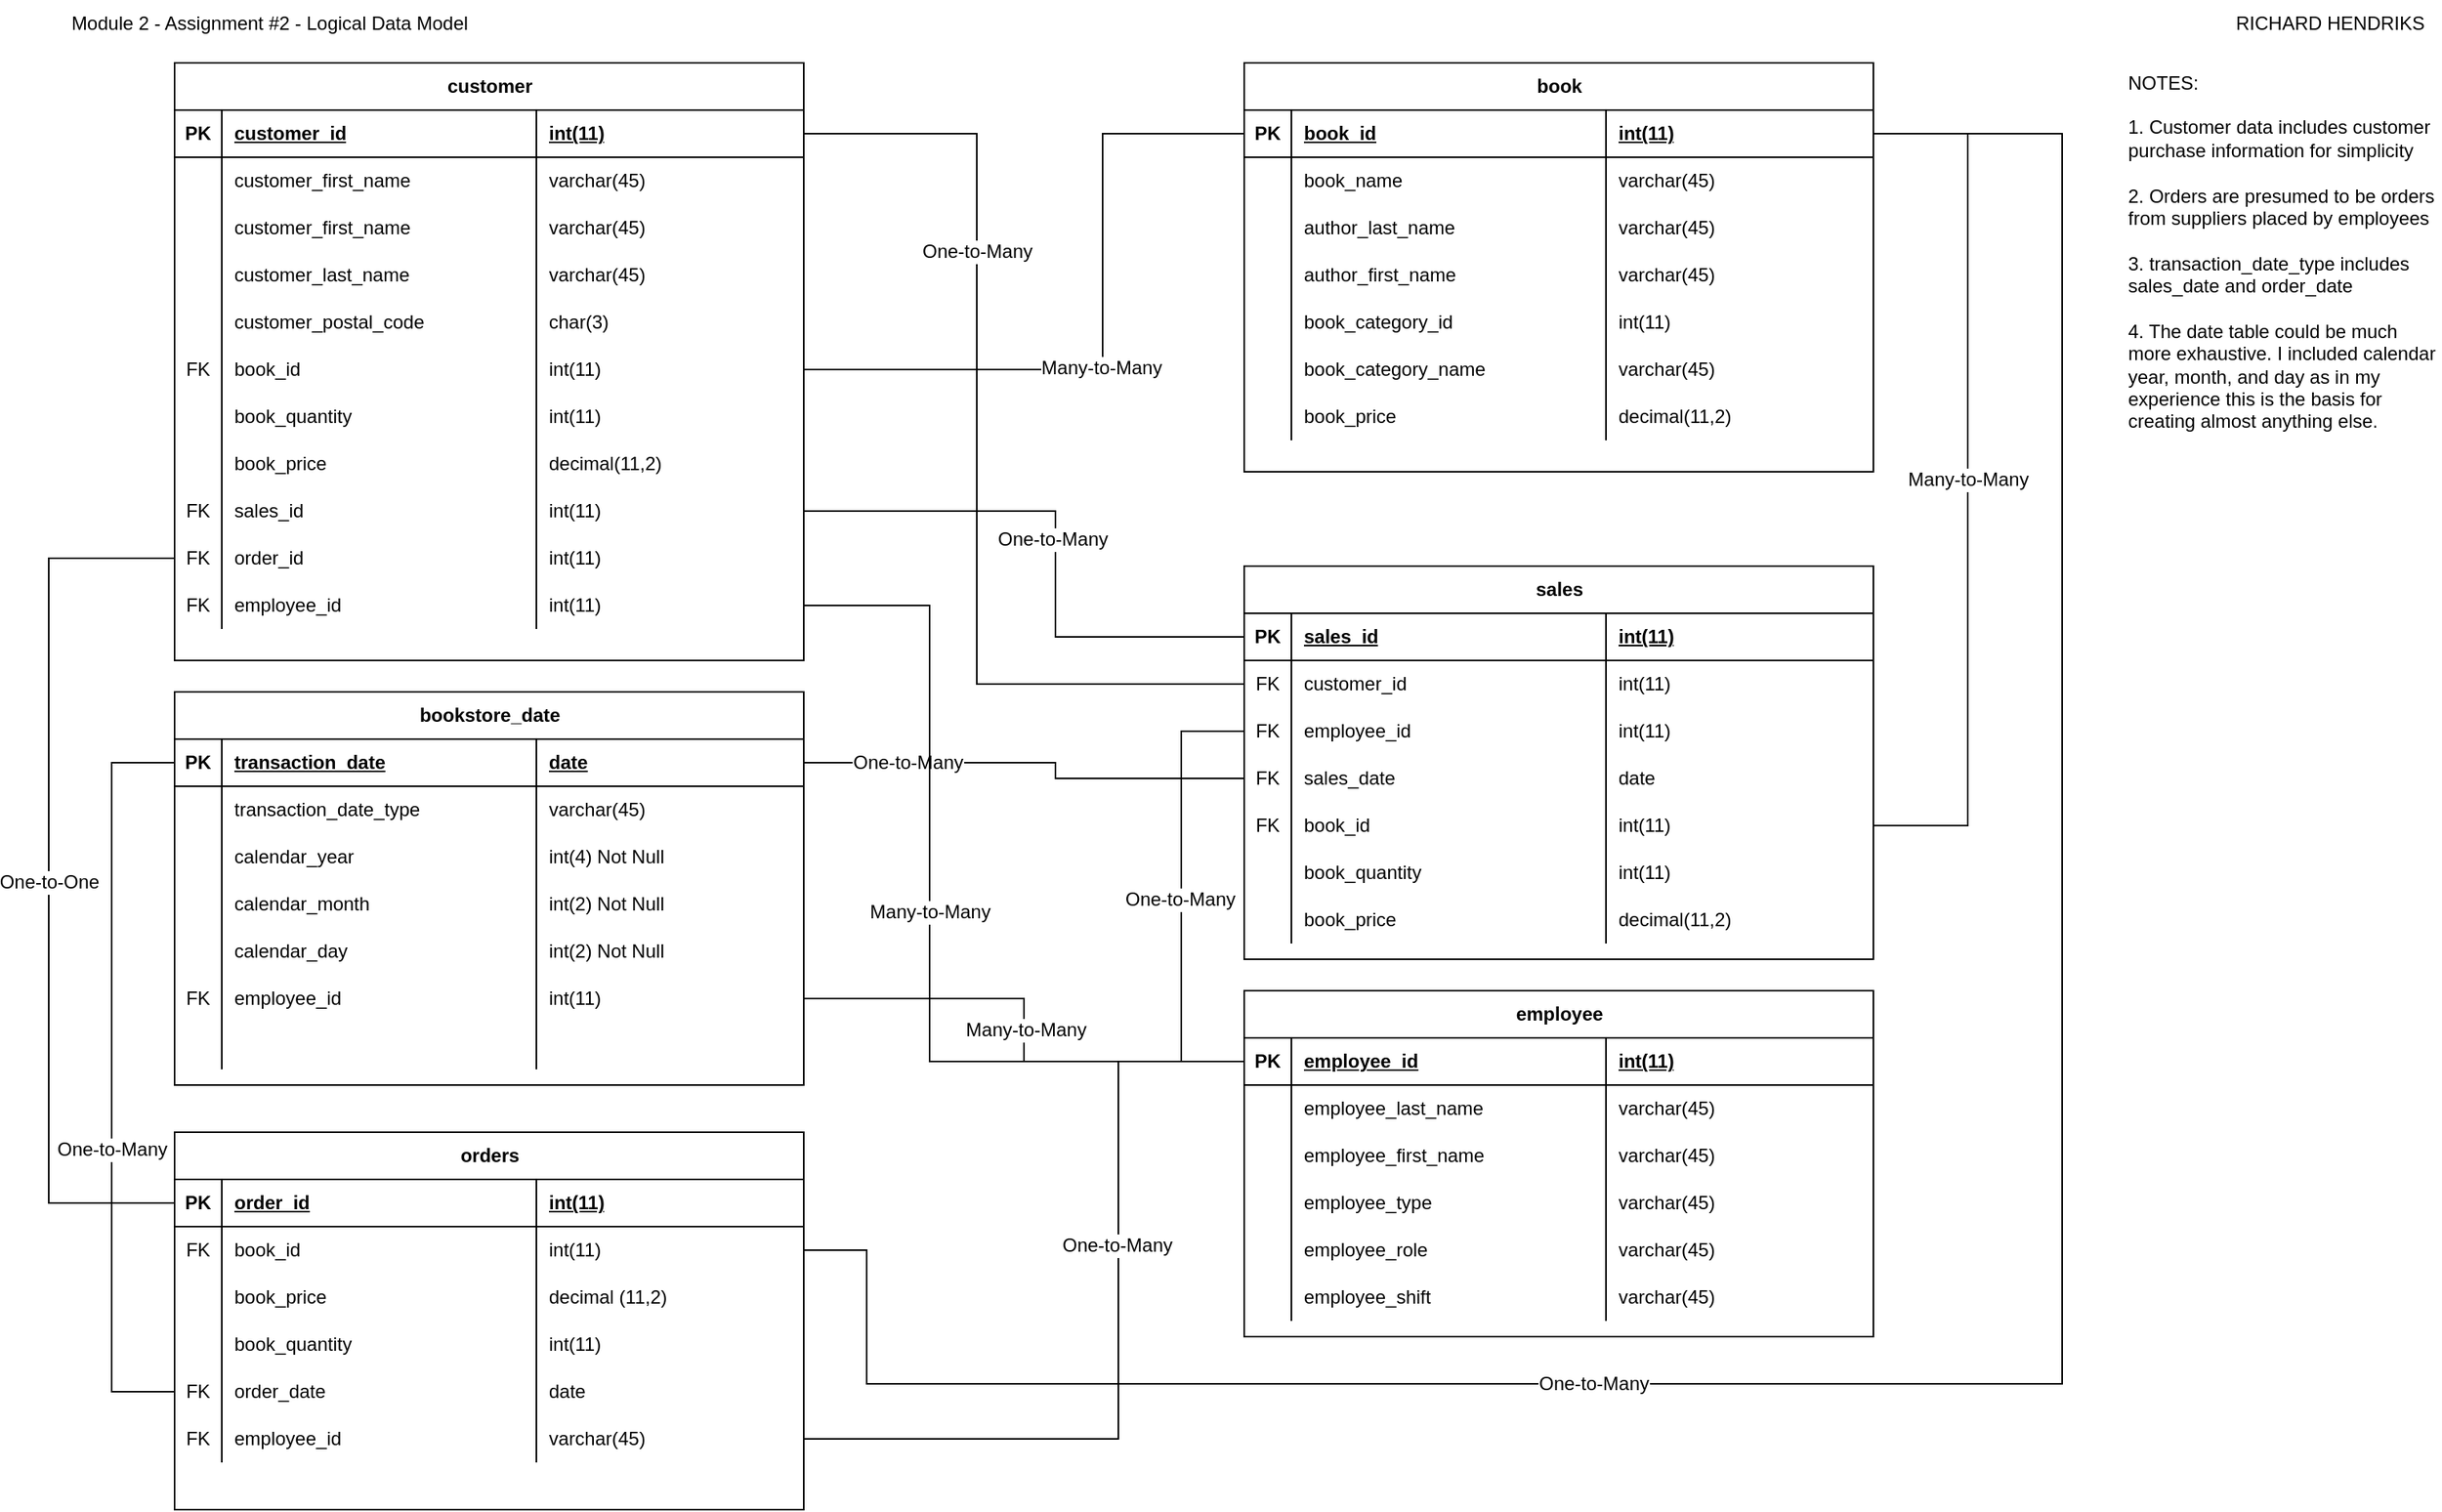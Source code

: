 <mxfile version="26.0.9">
  <diagram name="Page-1" id="0gcv6hE9dvdpevRnO59P">
    <mxGraphModel dx="1995" dy="779" grid="1" gridSize="10" guides="1" tooltips="1" connect="1" arrows="1" fold="1" page="1" pageScale="1" pageWidth="850" pageHeight="1100" math="0" shadow="0">
      <root>
        <mxCell id="0" />
        <mxCell id="1" parent="0" />
        <mxCell id="yB6YeJg_J1LjusQANKyq-1" value="employee" style="shape=table;startSize=30;container=1;collapsible=1;childLayout=tableLayout;fixedRows=1;rowLines=0;fontStyle=1;align=center;resizeLast=1;html=1;" parent="1" vertex="1">
          <mxGeometry x="800" y="670" width="400" height="220" as="geometry" />
        </mxCell>
        <mxCell id="yB6YeJg_J1LjusQANKyq-2" value="" style="shape=tableRow;horizontal=0;startSize=0;swimlaneHead=0;swimlaneBody=0;fillColor=none;collapsible=0;dropTarget=0;points=[[0,0.5],[1,0.5]];portConstraint=eastwest;top=0;left=0;right=0;bottom=1;" parent="yB6YeJg_J1LjusQANKyq-1" vertex="1">
          <mxGeometry y="30" width="400" height="30" as="geometry" />
        </mxCell>
        <mxCell id="yB6YeJg_J1LjusQANKyq-3" value="PK" style="shape=partialRectangle;connectable=0;fillColor=none;top=0;left=0;bottom=0;right=0;fontStyle=1;overflow=hidden;whiteSpace=wrap;html=1;" parent="yB6YeJg_J1LjusQANKyq-2" vertex="1">
          <mxGeometry width="30" height="30" as="geometry">
            <mxRectangle width="30" height="30" as="alternateBounds" />
          </mxGeometry>
        </mxCell>
        <mxCell id="yB6YeJg_J1LjusQANKyq-4" value="employee_id" style="shape=partialRectangle;connectable=0;fillColor=none;top=0;left=0;bottom=0;right=0;align=left;spacingLeft=6;fontStyle=5;overflow=hidden;whiteSpace=wrap;html=1;" parent="yB6YeJg_J1LjusQANKyq-2" vertex="1">
          <mxGeometry x="30" width="200" height="30" as="geometry">
            <mxRectangle width="200" height="30" as="alternateBounds" />
          </mxGeometry>
        </mxCell>
        <mxCell id="TKLEMiSbd31BQe-CymFs-6" value="int(11)" style="shape=partialRectangle;connectable=0;fillColor=none;top=0;left=0;bottom=0;right=0;align=left;spacingLeft=6;fontStyle=5;overflow=hidden;whiteSpace=wrap;html=1;" parent="yB6YeJg_J1LjusQANKyq-2" vertex="1">
          <mxGeometry x="230" width="170" height="30" as="geometry">
            <mxRectangle width="170" height="30" as="alternateBounds" />
          </mxGeometry>
        </mxCell>
        <mxCell id="yB6YeJg_J1LjusQANKyq-5" value="" style="shape=tableRow;horizontal=0;startSize=0;swimlaneHead=0;swimlaneBody=0;fillColor=none;collapsible=0;dropTarget=0;points=[[0,0.5],[1,0.5]];portConstraint=eastwest;top=0;left=0;right=0;bottom=0;" parent="yB6YeJg_J1LjusQANKyq-1" vertex="1">
          <mxGeometry y="60" width="400" height="30" as="geometry" />
        </mxCell>
        <mxCell id="yB6YeJg_J1LjusQANKyq-6" value="" style="shape=partialRectangle;connectable=0;fillColor=none;top=0;left=0;bottom=0;right=0;editable=1;overflow=hidden;whiteSpace=wrap;html=1;" parent="yB6YeJg_J1LjusQANKyq-5" vertex="1">
          <mxGeometry width="30" height="30" as="geometry">
            <mxRectangle width="30" height="30" as="alternateBounds" />
          </mxGeometry>
        </mxCell>
        <mxCell id="yB6YeJg_J1LjusQANKyq-7" value="employee_last_name" style="shape=partialRectangle;connectable=0;fillColor=none;top=0;left=0;bottom=0;right=0;align=left;spacingLeft=6;overflow=hidden;whiteSpace=wrap;html=1;" parent="yB6YeJg_J1LjusQANKyq-5" vertex="1">
          <mxGeometry x="30" width="200" height="30" as="geometry">
            <mxRectangle width="200" height="30" as="alternateBounds" />
          </mxGeometry>
        </mxCell>
        <mxCell id="TKLEMiSbd31BQe-CymFs-7" value="varchar(45)" style="shape=partialRectangle;connectable=0;fillColor=none;top=0;left=0;bottom=0;right=0;align=left;spacingLeft=6;overflow=hidden;whiteSpace=wrap;html=1;" parent="yB6YeJg_J1LjusQANKyq-5" vertex="1">
          <mxGeometry x="230" width="170" height="30" as="geometry">
            <mxRectangle width="170" height="30" as="alternateBounds" />
          </mxGeometry>
        </mxCell>
        <mxCell id="K9EJ5v_Ed1QZ3JAp2e8O-56" style="shape=tableRow;horizontal=0;startSize=0;swimlaneHead=0;swimlaneBody=0;fillColor=none;collapsible=0;dropTarget=0;points=[[0,0.5],[1,0.5]];portConstraint=eastwest;top=0;left=0;right=0;bottom=0;" parent="yB6YeJg_J1LjusQANKyq-1" vertex="1">
          <mxGeometry y="90" width="400" height="30" as="geometry" />
        </mxCell>
        <mxCell id="K9EJ5v_Ed1QZ3JAp2e8O-57" style="shape=partialRectangle;connectable=0;fillColor=none;top=0;left=0;bottom=0;right=0;editable=1;overflow=hidden;whiteSpace=wrap;html=1;" parent="K9EJ5v_Ed1QZ3JAp2e8O-56" vertex="1">
          <mxGeometry width="30" height="30" as="geometry">
            <mxRectangle width="30" height="30" as="alternateBounds" />
          </mxGeometry>
        </mxCell>
        <mxCell id="K9EJ5v_Ed1QZ3JAp2e8O-58" value="employee_first_name" style="shape=partialRectangle;connectable=0;fillColor=none;top=0;left=0;bottom=0;right=0;align=left;spacingLeft=6;overflow=hidden;whiteSpace=wrap;html=1;" parent="K9EJ5v_Ed1QZ3JAp2e8O-56" vertex="1">
          <mxGeometry x="30" width="200" height="30" as="geometry">
            <mxRectangle width="200" height="30" as="alternateBounds" />
          </mxGeometry>
        </mxCell>
        <mxCell id="K9EJ5v_Ed1QZ3JAp2e8O-59" value="varchar(45)" style="shape=partialRectangle;connectable=0;fillColor=none;top=0;left=0;bottom=0;right=0;align=left;spacingLeft=6;overflow=hidden;whiteSpace=wrap;html=1;" parent="K9EJ5v_Ed1QZ3JAp2e8O-56" vertex="1">
          <mxGeometry x="230" width="170" height="30" as="geometry">
            <mxRectangle width="170" height="30" as="alternateBounds" />
          </mxGeometry>
        </mxCell>
        <mxCell id="K9EJ5v_Ed1QZ3JAp2e8O-60" style="shape=tableRow;horizontal=0;startSize=0;swimlaneHead=0;swimlaneBody=0;fillColor=none;collapsible=0;dropTarget=0;points=[[0,0.5],[1,0.5]];portConstraint=eastwest;top=0;left=0;right=0;bottom=0;" parent="yB6YeJg_J1LjusQANKyq-1" vertex="1">
          <mxGeometry y="120" width="400" height="30" as="geometry" />
        </mxCell>
        <mxCell id="K9EJ5v_Ed1QZ3JAp2e8O-61" style="shape=partialRectangle;connectable=0;fillColor=none;top=0;left=0;bottom=0;right=0;editable=1;overflow=hidden;whiteSpace=wrap;html=1;" parent="K9EJ5v_Ed1QZ3JAp2e8O-60" vertex="1">
          <mxGeometry width="30" height="30" as="geometry">
            <mxRectangle width="30" height="30" as="alternateBounds" />
          </mxGeometry>
        </mxCell>
        <mxCell id="K9EJ5v_Ed1QZ3JAp2e8O-62" value="employee_type" style="shape=partialRectangle;connectable=0;fillColor=none;top=0;left=0;bottom=0;right=0;align=left;spacingLeft=6;overflow=hidden;whiteSpace=wrap;html=1;" parent="K9EJ5v_Ed1QZ3JAp2e8O-60" vertex="1">
          <mxGeometry x="30" width="200" height="30" as="geometry">
            <mxRectangle width="200" height="30" as="alternateBounds" />
          </mxGeometry>
        </mxCell>
        <mxCell id="K9EJ5v_Ed1QZ3JAp2e8O-63" value="varchar(45)" style="shape=partialRectangle;connectable=0;fillColor=none;top=0;left=0;bottom=0;right=0;align=left;spacingLeft=6;overflow=hidden;whiteSpace=wrap;html=1;" parent="K9EJ5v_Ed1QZ3JAp2e8O-60" vertex="1">
          <mxGeometry x="230" width="170" height="30" as="geometry">
            <mxRectangle width="170" height="30" as="alternateBounds" />
          </mxGeometry>
        </mxCell>
        <mxCell id="K9EJ5v_Ed1QZ3JAp2e8O-163" style="shape=tableRow;horizontal=0;startSize=0;swimlaneHead=0;swimlaneBody=0;fillColor=none;collapsible=0;dropTarget=0;points=[[0,0.5],[1,0.5]];portConstraint=eastwest;top=0;left=0;right=0;bottom=0;" parent="yB6YeJg_J1LjusQANKyq-1" vertex="1">
          <mxGeometry y="150" width="400" height="30" as="geometry" />
        </mxCell>
        <mxCell id="K9EJ5v_Ed1QZ3JAp2e8O-164" style="shape=partialRectangle;connectable=0;fillColor=none;top=0;left=0;bottom=0;right=0;editable=1;overflow=hidden;whiteSpace=wrap;html=1;" parent="K9EJ5v_Ed1QZ3JAp2e8O-163" vertex="1">
          <mxGeometry width="30" height="30" as="geometry">
            <mxRectangle width="30" height="30" as="alternateBounds" />
          </mxGeometry>
        </mxCell>
        <mxCell id="K9EJ5v_Ed1QZ3JAp2e8O-165" value="employee_role" style="shape=partialRectangle;connectable=0;fillColor=none;top=0;left=0;bottom=0;right=0;align=left;spacingLeft=6;overflow=hidden;whiteSpace=wrap;html=1;" parent="K9EJ5v_Ed1QZ3JAp2e8O-163" vertex="1">
          <mxGeometry x="30" width="200" height="30" as="geometry">
            <mxRectangle width="200" height="30" as="alternateBounds" />
          </mxGeometry>
        </mxCell>
        <mxCell id="K9EJ5v_Ed1QZ3JAp2e8O-166" value="varchar(45)" style="shape=partialRectangle;connectable=0;fillColor=none;top=0;left=0;bottom=0;right=0;align=left;spacingLeft=6;overflow=hidden;whiteSpace=wrap;html=1;" parent="K9EJ5v_Ed1QZ3JAp2e8O-163" vertex="1">
          <mxGeometry x="230" width="170" height="30" as="geometry">
            <mxRectangle width="170" height="30" as="alternateBounds" />
          </mxGeometry>
        </mxCell>
        <mxCell id="K9EJ5v_Ed1QZ3JAp2e8O-404" style="shape=tableRow;horizontal=0;startSize=0;swimlaneHead=0;swimlaneBody=0;fillColor=none;collapsible=0;dropTarget=0;points=[[0,0.5],[1,0.5]];portConstraint=eastwest;top=0;left=0;right=0;bottom=0;" parent="yB6YeJg_J1LjusQANKyq-1" vertex="1">
          <mxGeometry y="180" width="400" height="30" as="geometry" />
        </mxCell>
        <mxCell id="K9EJ5v_Ed1QZ3JAp2e8O-405" style="shape=partialRectangle;connectable=0;fillColor=none;top=0;left=0;bottom=0;right=0;editable=1;overflow=hidden;whiteSpace=wrap;html=1;" parent="K9EJ5v_Ed1QZ3JAp2e8O-404" vertex="1">
          <mxGeometry width="30" height="30" as="geometry">
            <mxRectangle width="30" height="30" as="alternateBounds" />
          </mxGeometry>
        </mxCell>
        <mxCell id="K9EJ5v_Ed1QZ3JAp2e8O-406" value="employee_shift" style="shape=partialRectangle;connectable=0;fillColor=none;top=0;left=0;bottom=0;right=0;align=left;spacingLeft=6;overflow=hidden;whiteSpace=wrap;html=1;" parent="K9EJ5v_Ed1QZ3JAp2e8O-404" vertex="1">
          <mxGeometry x="30" width="200" height="30" as="geometry">
            <mxRectangle width="200" height="30" as="alternateBounds" />
          </mxGeometry>
        </mxCell>
        <mxCell id="K9EJ5v_Ed1QZ3JAp2e8O-407" value="varchar(45)" style="shape=partialRectangle;connectable=0;fillColor=none;top=0;left=0;bottom=0;right=0;align=left;spacingLeft=6;overflow=hidden;whiteSpace=wrap;html=1;" parent="K9EJ5v_Ed1QZ3JAp2e8O-404" vertex="1">
          <mxGeometry x="230" width="170" height="30" as="geometry">
            <mxRectangle width="170" height="30" as="alternateBounds" />
          </mxGeometry>
        </mxCell>
        <mxCell id="TKLEMiSbd31BQe-CymFs-1" value="Module 2 - Assignment #2 - Logical Data Model" style="text;html=1;align=center;verticalAlign=middle;resizable=0;points=[];autosize=1;strokeColor=none;fillColor=none;" parent="1" vertex="1">
          <mxGeometry x="40" y="40" width="280" height="30" as="geometry" />
        </mxCell>
        <mxCell id="TKLEMiSbd31BQe-CymFs-2" value="RICHARD HENDRIKS" style="text;html=1;align=center;verticalAlign=middle;resizable=0;points=[];autosize=1;strokeColor=none;fillColor=none;" parent="1" vertex="1">
          <mxGeometry x="1420" y="40" width="140" height="30" as="geometry" />
        </mxCell>
        <mxCell id="TKLEMiSbd31BQe-CymFs-11" value="orders" style="shape=table;startSize=30;container=1;collapsible=1;childLayout=tableLayout;fixedRows=1;rowLines=0;fontStyle=1;align=center;resizeLast=1;html=1;" parent="1" vertex="1">
          <mxGeometry x="120" y="760" width="400" height="240" as="geometry" />
        </mxCell>
        <mxCell id="TKLEMiSbd31BQe-CymFs-12" value="" style="shape=tableRow;horizontal=0;startSize=0;swimlaneHead=0;swimlaneBody=0;fillColor=none;collapsible=0;dropTarget=0;points=[[0,0.5],[1,0.5]];portConstraint=eastwest;top=0;left=0;right=0;bottom=1;" parent="TKLEMiSbd31BQe-CymFs-11" vertex="1">
          <mxGeometry y="30" width="400" height="30" as="geometry" />
        </mxCell>
        <mxCell id="TKLEMiSbd31BQe-CymFs-13" value="PK" style="shape=partialRectangle;connectable=0;fillColor=none;top=0;left=0;bottom=0;right=0;fontStyle=1;overflow=hidden;whiteSpace=wrap;html=1;" parent="TKLEMiSbd31BQe-CymFs-12" vertex="1">
          <mxGeometry width="30" height="30" as="geometry">
            <mxRectangle width="30" height="30" as="alternateBounds" />
          </mxGeometry>
        </mxCell>
        <mxCell id="TKLEMiSbd31BQe-CymFs-14" value="order_id" style="shape=partialRectangle;connectable=0;fillColor=none;top=0;left=0;bottom=0;right=0;align=left;spacingLeft=6;fontStyle=5;overflow=hidden;whiteSpace=wrap;html=1;" parent="TKLEMiSbd31BQe-CymFs-12" vertex="1">
          <mxGeometry x="30" width="200" height="30" as="geometry">
            <mxRectangle width="200" height="30" as="alternateBounds" />
          </mxGeometry>
        </mxCell>
        <mxCell id="TKLEMiSbd31BQe-CymFs-15" value="int(11)" style="shape=partialRectangle;connectable=0;fillColor=none;top=0;left=0;bottom=0;right=0;align=left;spacingLeft=6;fontStyle=5;overflow=hidden;whiteSpace=wrap;html=1;" parent="TKLEMiSbd31BQe-CymFs-12" vertex="1">
          <mxGeometry x="230" width="170" height="30" as="geometry">
            <mxRectangle width="170" height="30" as="alternateBounds" />
          </mxGeometry>
        </mxCell>
        <mxCell id="TKLEMiSbd31BQe-CymFs-20" value="" style="shape=tableRow;horizontal=0;startSize=0;swimlaneHead=0;swimlaneBody=0;fillColor=none;collapsible=0;dropTarget=0;points=[[0,0.5],[1,0.5]];portConstraint=eastwest;top=0;left=0;right=0;bottom=0;" parent="TKLEMiSbd31BQe-CymFs-11" vertex="1">
          <mxGeometry y="60" width="400" height="30" as="geometry" />
        </mxCell>
        <mxCell id="TKLEMiSbd31BQe-CymFs-21" value="FK" style="shape=partialRectangle;connectable=0;fillColor=none;top=0;left=0;bottom=0;right=0;editable=1;overflow=hidden;whiteSpace=wrap;html=1;" parent="TKLEMiSbd31BQe-CymFs-20" vertex="1">
          <mxGeometry width="30" height="30" as="geometry">
            <mxRectangle width="30" height="30" as="alternateBounds" />
          </mxGeometry>
        </mxCell>
        <mxCell id="TKLEMiSbd31BQe-CymFs-22" value="book_id" style="shape=partialRectangle;connectable=0;fillColor=none;top=0;left=0;bottom=0;right=0;align=left;spacingLeft=6;overflow=hidden;whiteSpace=wrap;html=1;" parent="TKLEMiSbd31BQe-CymFs-20" vertex="1">
          <mxGeometry x="30" width="200" height="30" as="geometry">
            <mxRectangle width="200" height="30" as="alternateBounds" />
          </mxGeometry>
        </mxCell>
        <mxCell id="TKLEMiSbd31BQe-CymFs-23" value="int(11)" style="shape=partialRectangle;connectable=0;fillColor=none;top=0;left=0;bottom=0;right=0;align=left;spacingLeft=6;overflow=hidden;whiteSpace=wrap;html=1;" parent="TKLEMiSbd31BQe-CymFs-20" vertex="1">
          <mxGeometry x="230" width="170" height="30" as="geometry">
            <mxRectangle width="170" height="30" as="alternateBounds" />
          </mxGeometry>
        </mxCell>
        <mxCell id="K9EJ5v_Ed1QZ3JAp2e8O-64" style="shape=tableRow;horizontal=0;startSize=0;swimlaneHead=0;swimlaneBody=0;fillColor=none;collapsible=0;dropTarget=0;points=[[0,0.5],[1,0.5]];portConstraint=eastwest;top=0;left=0;right=0;bottom=0;" parent="TKLEMiSbd31BQe-CymFs-11" vertex="1">
          <mxGeometry y="90" width="400" height="30" as="geometry" />
        </mxCell>
        <mxCell id="K9EJ5v_Ed1QZ3JAp2e8O-65" style="shape=partialRectangle;connectable=0;fillColor=none;top=0;left=0;bottom=0;right=0;editable=1;overflow=hidden;whiteSpace=wrap;html=1;" parent="K9EJ5v_Ed1QZ3JAp2e8O-64" vertex="1">
          <mxGeometry width="30" height="30" as="geometry">
            <mxRectangle width="30" height="30" as="alternateBounds" />
          </mxGeometry>
        </mxCell>
        <mxCell id="K9EJ5v_Ed1QZ3JAp2e8O-66" value="book_price" style="shape=partialRectangle;connectable=0;fillColor=none;top=0;left=0;bottom=0;right=0;align=left;spacingLeft=6;overflow=hidden;whiteSpace=wrap;html=1;" parent="K9EJ5v_Ed1QZ3JAp2e8O-64" vertex="1">
          <mxGeometry x="30" width="200" height="30" as="geometry">
            <mxRectangle width="200" height="30" as="alternateBounds" />
          </mxGeometry>
        </mxCell>
        <mxCell id="K9EJ5v_Ed1QZ3JAp2e8O-67" value="decimal (11,2)" style="shape=partialRectangle;connectable=0;fillColor=none;top=0;left=0;bottom=0;right=0;align=left;spacingLeft=6;overflow=hidden;whiteSpace=wrap;html=1;" parent="K9EJ5v_Ed1QZ3JAp2e8O-64" vertex="1">
          <mxGeometry x="230" width="170" height="30" as="geometry">
            <mxRectangle width="170" height="30" as="alternateBounds" />
          </mxGeometry>
        </mxCell>
        <mxCell id="K9EJ5v_Ed1QZ3JAp2e8O-351" style="shape=tableRow;horizontal=0;startSize=0;swimlaneHead=0;swimlaneBody=0;fillColor=none;collapsible=0;dropTarget=0;points=[[0,0.5],[1,0.5]];portConstraint=eastwest;top=0;left=0;right=0;bottom=0;" parent="TKLEMiSbd31BQe-CymFs-11" vertex="1">
          <mxGeometry y="120" width="400" height="30" as="geometry" />
        </mxCell>
        <mxCell id="K9EJ5v_Ed1QZ3JAp2e8O-352" style="shape=partialRectangle;connectable=0;fillColor=none;top=0;left=0;bottom=0;right=0;editable=1;overflow=hidden;whiteSpace=wrap;html=1;" parent="K9EJ5v_Ed1QZ3JAp2e8O-351" vertex="1">
          <mxGeometry width="30" height="30" as="geometry">
            <mxRectangle width="30" height="30" as="alternateBounds" />
          </mxGeometry>
        </mxCell>
        <mxCell id="K9EJ5v_Ed1QZ3JAp2e8O-353" value="book_quantity" style="shape=partialRectangle;connectable=0;fillColor=none;top=0;left=0;bottom=0;right=0;align=left;spacingLeft=6;overflow=hidden;whiteSpace=wrap;html=1;" parent="K9EJ5v_Ed1QZ3JAp2e8O-351" vertex="1">
          <mxGeometry x="30" width="200" height="30" as="geometry">
            <mxRectangle width="200" height="30" as="alternateBounds" />
          </mxGeometry>
        </mxCell>
        <mxCell id="K9EJ5v_Ed1QZ3JAp2e8O-354" value="int(11)" style="shape=partialRectangle;connectable=0;fillColor=none;top=0;left=0;bottom=0;right=0;align=left;spacingLeft=6;overflow=hidden;whiteSpace=wrap;html=1;" parent="K9EJ5v_Ed1QZ3JAp2e8O-351" vertex="1">
          <mxGeometry x="230" width="170" height="30" as="geometry">
            <mxRectangle width="170" height="30" as="alternateBounds" />
          </mxGeometry>
        </mxCell>
        <mxCell id="K9EJ5v_Ed1QZ3JAp2e8O-68" style="shape=tableRow;horizontal=0;startSize=0;swimlaneHead=0;swimlaneBody=0;fillColor=none;collapsible=0;dropTarget=0;points=[[0,0.5],[1,0.5]];portConstraint=eastwest;top=0;left=0;right=0;bottom=0;" parent="TKLEMiSbd31BQe-CymFs-11" vertex="1">
          <mxGeometry y="150" width="400" height="30" as="geometry" />
        </mxCell>
        <mxCell id="K9EJ5v_Ed1QZ3JAp2e8O-69" value="FK" style="shape=partialRectangle;connectable=0;fillColor=none;top=0;left=0;bottom=0;right=0;editable=1;overflow=hidden;whiteSpace=wrap;html=1;" parent="K9EJ5v_Ed1QZ3JAp2e8O-68" vertex="1">
          <mxGeometry width="30" height="30" as="geometry">
            <mxRectangle width="30" height="30" as="alternateBounds" />
          </mxGeometry>
        </mxCell>
        <mxCell id="K9EJ5v_Ed1QZ3JAp2e8O-70" value="order_date" style="shape=partialRectangle;connectable=0;fillColor=none;top=0;left=0;bottom=0;right=0;align=left;spacingLeft=6;overflow=hidden;whiteSpace=wrap;html=1;" parent="K9EJ5v_Ed1QZ3JAp2e8O-68" vertex="1">
          <mxGeometry x="30" width="200" height="30" as="geometry">
            <mxRectangle width="200" height="30" as="alternateBounds" />
          </mxGeometry>
        </mxCell>
        <mxCell id="K9EJ5v_Ed1QZ3JAp2e8O-71" value="date" style="shape=partialRectangle;connectable=0;fillColor=none;top=0;left=0;bottom=0;right=0;align=left;spacingLeft=6;overflow=hidden;whiteSpace=wrap;html=1;" parent="K9EJ5v_Ed1QZ3JAp2e8O-68" vertex="1">
          <mxGeometry x="230" width="170" height="30" as="geometry">
            <mxRectangle width="170" height="30" as="alternateBounds" />
          </mxGeometry>
        </mxCell>
        <mxCell id="K9EJ5v_Ed1QZ3JAp2e8O-171" style="shape=tableRow;horizontal=0;startSize=0;swimlaneHead=0;swimlaneBody=0;fillColor=none;collapsible=0;dropTarget=0;points=[[0,0.5],[1,0.5]];portConstraint=eastwest;top=0;left=0;right=0;bottom=0;" parent="TKLEMiSbd31BQe-CymFs-11" vertex="1">
          <mxGeometry y="180" width="400" height="30" as="geometry" />
        </mxCell>
        <mxCell id="K9EJ5v_Ed1QZ3JAp2e8O-172" value="FK" style="shape=partialRectangle;connectable=0;fillColor=none;top=0;left=0;bottom=0;right=0;editable=1;overflow=hidden;whiteSpace=wrap;html=1;" parent="K9EJ5v_Ed1QZ3JAp2e8O-171" vertex="1">
          <mxGeometry width="30" height="30" as="geometry">
            <mxRectangle width="30" height="30" as="alternateBounds" />
          </mxGeometry>
        </mxCell>
        <mxCell id="K9EJ5v_Ed1QZ3JAp2e8O-173" value="employee_id" style="shape=partialRectangle;connectable=0;fillColor=none;top=0;left=0;bottom=0;right=0;align=left;spacingLeft=6;overflow=hidden;whiteSpace=wrap;html=1;" parent="K9EJ5v_Ed1QZ3JAp2e8O-171" vertex="1">
          <mxGeometry x="30" width="200" height="30" as="geometry">
            <mxRectangle width="200" height="30" as="alternateBounds" />
          </mxGeometry>
        </mxCell>
        <mxCell id="K9EJ5v_Ed1QZ3JAp2e8O-174" value="varchar(45)" style="shape=partialRectangle;connectable=0;fillColor=none;top=0;left=0;bottom=0;right=0;align=left;spacingLeft=6;overflow=hidden;whiteSpace=wrap;html=1;" parent="K9EJ5v_Ed1QZ3JAp2e8O-171" vertex="1">
          <mxGeometry x="230" width="170" height="30" as="geometry">
            <mxRectangle width="170" height="30" as="alternateBounds" />
          </mxGeometry>
        </mxCell>
        <mxCell id="TKLEMiSbd31BQe-CymFs-32" style="edgeStyle=orthogonalEdgeStyle;rounded=0;orthogonalLoop=1;jettySize=auto;html=1;exitX=1;exitY=0.5;exitDx=0;exitDy=0;entryX=0;entryY=0.5;entryDx=0;entryDy=0;shape=link;width=0;" parent="1" target="TKLEMiSbd31BQe-CymFs-20" edge="1">
          <mxGeometry relative="1" as="geometry" />
        </mxCell>
        <mxCell id="K9EJ5v_Ed1QZ3JAp2e8O-1" value="sales" style="shape=table;startSize=30;container=1;collapsible=1;childLayout=tableLayout;fixedRows=1;rowLines=0;fontStyle=1;align=center;resizeLast=1;html=1;" parent="1" vertex="1">
          <mxGeometry x="800" y="400" width="400" height="250" as="geometry" />
        </mxCell>
        <mxCell id="K9EJ5v_Ed1QZ3JAp2e8O-2" value="" style="shape=tableRow;horizontal=0;startSize=0;swimlaneHead=0;swimlaneBody=0;fillColor=none;collapsible=0;dropTarget=0;points=[[0,0.5],[1,0.5]];portConstraint=eastwest;top=0;left=0;right=0;bottom=1;" parent="K9EJ5v_Ed1QZ3JAp2e8O-1" vertex="1">
          <mxGeometry y="30" width="400" height="30" as="geometry" />
        </mxCell>
        <mxCell id="K9EJ5v_Ed1QZ3JAp2e8O-3" value="PK" style="shape=partialRectangle;connectable=0;fillColor=none;top=0;left=0;bottom=0;right=0;fontStyle=1;overflow=hidden;whiteSpace=wrap;html=1;" parent="K9EJ5v_Ed1QZ3JAp2e8O-2" vertex="1">
          <mxGeometry width="30" height="30" as="geometry">
            <mxRectangle width="30" height="30" as="alternateBounds" />
          </mxGeometry>
        </mxCell>
        <mxCell id="K9EJ5v_Ed1QZ3JAp2e8O-4" value="sales_id" style="shape=partialRectangle;connectable=0;fillColor=none;top=0;left=0;bottom=0;right=0;align=left;spacingLeft=6;fontStyle=5;overflow=hidden;whiteSpace=wrap;html=1;" parent="K9EJ5v_Ed1QZ3JAp2e8O-2" vertex="1">
          <mxGeometry x="30" width="200" height="30" as="geometry">
            <mxRectangle width="200" height="30" as="alternateBounds" />
          </mxGeometry>
        </mxCell>
        <mxCell id="K9EJ5v_Ed1QZ3JAp2e8O-5" value="int(11)" style="shape=partialRectangle;connectable=0;fillColor=none;top=0;left=0;bottom=0;right=0;align=left;spacingLeft=6;fontStyle=5;overflow=hidden;whiteSpace=wrap;html=1;" parent="K9EJ5v_Ed1QZ3JAp2e8O-2" vertex="1">
          <mxGeometry x="230" width="170" height="30" as="geometry">
            <mxRectangle width="170" height="30" as="alternateBounds" />
          </mxGeometry>
        </mxCell>
        <mxCell id="K9EJ5v_Ed1QZ3JAp2e8O-101" style="shape=tableRow;horizontal=0;startSize=0;swimlaneHead=0;swimlaneBody=0;fillColor=none;collapsible=0;dropTarget=0;points=[[0,0.5],[1,0.5]];portConstraint=eastwest;top=0;left=0;right=0;bottom=0;" parent="K9EJ5v_Ed1QZ3JAp2e8O-1" vertex="1">
          <mxGeometry y="60" width="400" height="30" as="geometry" />
        </mxCell>
        <mxCell id="K9EJ5v_Ed1QZ3JAp2e8O-102" value="FK" style="shape=partialRectangle;connectable=0;fillColor=none;top=0;left=0;bottom=0;right=0;editable=1;overflow=hidden;whiteSpace=wrap;html=1;" parent="K9EJ5v_Ed1QZ3JAp2e8O-101" vertex="1">
          <mxGeometry width="30" height="30" as="geometry">
            <mxRectangle width="30" height="30" as="alternateBounds" />
          </mxGeometry>
        </mxCell>
        <mxCell id="K9EJ5v_Ed1QZ3JAp2e8O-103" value="customer_id" style="shape=partialRectangle;connectable=0;fillColor=none;top=0;left=0;bottom=0;right=0;align=left;spacingLeft=6;overflow=hidden;whiteSpace=wrap;html=1;" parent="K9EJ5v_Ed1QZ3JAp2e8O-101" vertex="1">
          <mxGeometry x="30" width="200" height="30" as="geometry">
            <mxRectangle width="200" height="30" as="alternateBounds" />
          </mxGeometry>
        </mxCell>
        <mxCell id="K9EJ5v_Ed1QZ3JAp2e8O-104" value="int(11)" style="shape=partialRectangle;connectable=0;fillColor=none;top=0;left=0;bottom=0;right=0;align=left;spacingLeft=6;overflow=hidden;whiteSpace=wrap;html=1;" parent="K9EJ5v_Ed1QZ3JAp2e8O-101" vertex="1">
          <mxGeometry x="230" width="170" height="30" as="geometry">
            <mxRectangle width="170" height="30" as="alternateBounds" />
          </mxGeometry>
        </mxCell>
        <mxCell id="K9EJ5v_Ed1QZ3JAp2e8O-117" style="shape=tableRow;horizontal=0;startSize=0;swimlaneHead=0;swimlaneBody=0;fillColor=none;collapsible=0;dropTarget=0;points=[[0,0.5],[1,0.5]];portConstraint=eastwest;top=0;left=0;right=0;bottom=0;" parent="K9EJ5v_Ed1QZ3JAp2e8O-1" vertex="1">
          <mxGeometry y="90" width="400" height="30" as="geometry" />
        </mxCell>
        <mxCell id="K9EJ5v_Ed1QZ3JAp2e8O-118" value="FK" style="shape=partialRectangle;connectable=0;fillColor=none;top=0;left=0;bottom=0;right=0;editable=1;overflow=hidden;whiteSpace=wrap;html=1;" parent="K9EJ5v_Ed1QZ3JAp2e8O-117" vertex="1">
          <mxGeometry width="30" height="30" as="geometry">
            <mxRectangle width="30" height="30" as="alternateBounds" />
          </mxGeometry>
        </mxCell>
        <mxCell id="K9EJ5v_Ed1QZ3JAp2e8O-119" value="employee_id" style="shape=partialRectangle;connectable=0;fillColor=none;top=0;left=0;bottom=0;right=0;align=left;spacingLeft=6;overflow=hidden;whiteSpace=wrap;html=1;" parent="K9EJ5v_Ed1QZ3JAp2e8O-117" vertex="1">
          <mxGeometry x="30" width="200" height="30" as="geometry">
            <mxRectangle width="200" height="30" as="alternateBounds" />
          </mxGeometry>
        </mxCell>
        <mxCell id="K9EJ5v_Ed1QZ3JAp2e8O-120" value="int(11)" style="shape=partialRectangle;connectable=0;fillColor=none;top=0;left=0;bottom=0;right=0;align=left;spacingLeft=6;overflow=hidden;whiteSpace=wrap;html=1;" parent="K9EJ5v_Ed1QZ3JAp2e8O-117" vertex="1">
          <mxGeometry x="230" width="170" height="30" as="geometry">
            <mxRectangle width="170" height="30" as="alternateBounds" />
          </mxGeometry>
        </mxCell>
        <mxCell id="K9EJ5v_Ed1QZ3JAp2e8O-105" style="shape=tableRow;horizontal=0;startSize=0;swimlaneHead=0;swimlaneBody=0;fillColor=none;collapsible=0;dropTarget=0;points=[[0,0.5],[1,0.5]];portConstraint=eastwest;top=0;left=0;right=0;bottom=0;" parent="K9EJ5v_Ed1QZ3JAp2e8O-1" vertex="1">
          <mxGeometry y="120" width="400" height="30" as="geometry" />
        </mxCell>
        <mxCell id="K9EJ5v_Ed1QZ3JAp2e8O-106" value="FK" style="shape=partialRectangle;connectable=0;fillColor=none;top=0;left=0;bottom=0;right=0;editable=1;overflow=hidden;whiteSpace=wrap;html=1;" parent="K9EJ5v_Ed1QZ3JAp2e8O-105" vertex="1">
          <mxGeometry width="30" height="30" as="geometry">
            <mxRectangle width="30" height="30" as="alternateBounds" />
          </mxGeometry>
        </mxCell>
        <mxCell id="K9EJ5v_Ed1QZ3JAp2e8O-107" value="sales_date" style="shape=partialRectangle;connectable=0;fillColor=none;top=0;left=0;bottom=0;right=0;align=left;spacingLeft=6;overflow=hidden;whiteSpace=wrap;html=1;" parent="K9EJ5v_Ed1QZ3JAp2e8O-105" vertex="1">
          <mxGeometry x="30" width="200" height="30" as="geometry">
            <mxRectangle width="200" height="30" as="alternateBounds" />
          </mxGeometry>
        </mxCell>
        <mxCell id="K9EJ5v_Ed1QZ3JAp2e8O-108" value="date" style="shape=partialRectangle;connectable=0;fillColor=none;top=0;left=0;bottom=0;right=0;align=left;spacingLeft=6;overflow=hidden;whiteSpace=wrap;html=1;" parent="K9EJ5v_Ed1QZ3JAp2e8O-105" vertex="1">
          <mxGeometry x="230" width="170" height="30" as="geometry">
            <mxRectangle width="170" height="30" as="alternateBounds" />
          </mxGeometry>
        </mxCell>
        <mxCell id="K9EJ5v_Ed1QZ3JAp2e8O-355" style="shape=tableRow;horizontal=0;startSize=0;swimlaneHead=0;swimlaneBody=0;fillColor=none;collapsible=0;dropTarget=0;points=[[0,0.5],[1,0.5]];portConstraint=eastwest;top=0;left=0;right=0;bottom=0;" parent="K9EJ5v_Ed1QZ3JAp2e8O-1" vertex="1">
          <mxGeometry y="150" width="400" height="30" as="geometry" />
        </mxCell>
        <mxCell id="K9EJ5v_Ed1QZ3JAp2e8O-356" value="FK" style="shape=partialRectangle;connectable=0;fillColor=none;top=0;left=0;bottom=0;right=0;editable=1;overflow=hidden;whiteSpace=wrap;html=1;" parent="K9EJ5v_Ed1QZ3JAp2e8O-355" vertex="1">
          <mxGeometry width="30" height="30" as="geometry">
            <mxRectangle width="30" height="30" as="alternateBounds" />
          </mxGeometry>
        </mxCell>
        <mxCell id="K9EJ5v_Ed1QZ3JAp2e8O-357" value="book_id" style="shape=partialRectangle;connectable=0;fillColor=none;top=0;left=0;bottom=0;right=0;align=left;spacingLeft=6;overflow=hidden;whiteSpace=wrap;html=1;" parent="K9EJ5v_Ed1QZ3JAp2e8O-355" vertex="1">
          <mxGeometry x="30" width="200" height="30" as="geometry">
            <mxRectangle width="200" height="30" as="alternateBounds" />
          </mxGeometry>
        </mxCell>
        <mxCell id="K9EJ5v_Ed1QZ3JAp2e8O-358" value="int(11)" style="shape=partialRectangle;connectable=0;fillColor=none;top=0;left=0;bottom=0;right=0;align=left;spacingLeft=6;overflow=hidden;whiteSpace=wrap;html=1;" parent="K9EJ5v_Ed1QZ3JAp2e8O-355" vertex="1">
          <mxGeometry x="230" width="170" height="30" as="geometry">
            <mxRectangle width="170" height="30" as="alternateBounds" />
          </mxGeometry>
        </mxCell>
        <mxCell id="K9EJ5v_Ed1QZ3JAp2e8O-359" style="shape=tableRow;horizontal=0;startSize=0;swimlaneHead=0;swimlaneBody=0;fillColor=none;collapsible=0;dropTarget=0;points=[[0,0.5],[1,0.5]];portConstraint=eastwest;top=0;left=0;right=0;bottom=0;" parent="K9EJ5v_Ed1QZ3JAp2e8O-1" vertex="1">
          <mxGeometry y="180" width="400" height="30" as="geometry" />
        </mxCell>
        <mxCell id="K9EJ5v_Ed1QZ3JAp2e8O-360" style="shape=partialRectangle;connectable=0;fillColor=none;top=0;left=0;bottom=0;right=0;editable=1;overflow=hidden;whiteSpace=wrap;html=1;" parent="K9EJ5v_Ed1QZ3JAp2e8O-359" vertex="1">
          <mxGeometry width="30" height="30" as="geometry">
            <mxRectangle width="30" height="30" as="alternateBounds" />
          </mxGeometry>
        </mxCell>
        <mxCell id="K9EJ5v_Ed1QZ3JAp2e8O-361" value="book_quantity" style="shape=partialRectangle;connectable=0;fillColor=none;top=0;left=0;bottom=0;right=0;align=left;spacingLeft=6;overflow=hidden;whiteSpace=wrap;html=1;" parent="K9EJ5v_Ed1QZ3JAp2e8O-359" vertex="1">
          <mxGeometry x="30" width="200" height="30" as="geometry">
            <mxRectangle width="200" height="30" as="alternateBounds" />
          </mxGeometry>
        </mxCell>
        <mxCell id="K9EJ5v_Ed1QZ3JAp2e8O-362" value="int(11)" style="shape=partialRectangle;connectable=0;fillColor=none;top=0;left=0;bottom=0;right=0;align=left;spacingLeft=6;overflow=hidden;whiteSpace=wrap;html=1;" parent="K9EJ5v_Ed1QZ3JAp2e8O-359" vertex="1">
          <mxGeometry x="230" width="170" height="30" as="geometry">
            <mxRectangle width="170" height="30" as="alternateBounds" />
          </mxGeometry>
        </mxCell>
        <mxCell id="K9EJ5v_Ed1QZ3JAp2e8O-122" style="shape=tableRow;horizontal=0;startSize=0;swimlaneHead=0;swimlaneBody=0;fillColor=none;collapsible=0;dropTarget=0;points=[[0,0.5],[1,0.5]];portConstraint=eastwest;top=0;left=0;right=0;bottom=0;" parent="K9EJ5v_Ed1QZ3JAp2e8O-1" vertex="1">
          <mxGeometry y="210" width="400" height="30" as="geometry" />
        </mxCell>
        <mxCell id="K9EJ5v_Ed1QZ3JAp2e8O-123" style="shape=partialRectangle;connectable=0;fillColor=none;top=0;left=0;bottom=0;right=0;editable=1;overflow=hidden;whiteSpace=wrap;html=1;" parent="K9EJ5v_Ed1QZ3JAp2e8O-122" vertex="1">
          <mxGeometry width="30" height="30" as="geometry">
            <mxRectangle width="30" height="30" as="alternateBounds" />
          </mxGeometry>
        </mxCell>
        <mxCell id="K9EJ5v_Ed1QZ3JAp2e8O-124" value="book_price" style="shape=partialRectangle;connectable=0;fillColor=none;top=0;left=0;bottom=0;right=0;align=left;spacingLeft=6;overflow=hidden;whiteSpace=wrap;html=1;" parent="K9EJ5v_Ed1QZ3JAp2e8O-122" vertex="1">
          <mxGeometry x="30" width="200" height="30" as="geometry">
            <mxRectangle width="200" height="30" as="alternateBounds" />
          </mxGeometry>
        </mxCell>
        <mxCell id="K9EJ5v_Ed1QZ3JAp2e8O-125" value="decimal(11,2)" style="shape=partialRectangle;connectable=0;fillColor=none;top=0;left=0;bottom=0;right=0;align=left;spacingLeft=6;overflow=hidden;whiteSpace=wrap;html=1;" parent="K9EJ5v_Ed1QZ3JAp2e8O-122" vertex="1">
          <mxGeometry x="230" width="170" height="30" as="geometry">
            <mxRectangle width="170" height="30" as="alternateBounds" />
          </mxGeometry>
        </mxCell>
        <mxCell id="K9EJ5v_Ed1QZ3JAp2e8O-14" value="customer" style="shape=table;startSize=30;container=1;collapsible=1;childLayout=tableLayout;fixedRows=1;rowLines=0;fontStyle=1;align=center;resizeLast=1;html=1;" parent="1" vertex="1">
          <mxGeometry x="120" y="80" width="400" height="380" as="geometry" />
        </mxCell>
        <mxCell id="K9EJ5v_Ed1QZ3JAp2e8O-15" value="" style="shape=tableRow;horizontal=0;startSize=0;swimlaneHead=0;swimlaneBody=0;fillColor=none;collapsible=0;dropTarget=0;points=[[0,0.5],[1,0.5]];portConstraint=eastwest;top=0;left=0;right=0;bottom=1;" parent="K9EJ5v_Ed1QZ3JAp2e8O-14" vertex="1">
          <mxGeometry y="30" width="400" height="30" as="geometry" />
        </mxCell>
        <mxCell id="K9EJ5v_Ed1QZ3JAp2e8O-16" value="PK" style="shape=partialRectangle;connectable=0;fillColor=none;top=0;left=0;bottom=0;right=0;fontStyle=1;overflow=hidden;whiteSpace=wrap;html=1;" parent="K9EJ5v_Ed1QZ3JAp2e8O-15" vertex="1">
          <mxGeometry width="30" height="30" as="geometry">
            <mxRectangle width="30" height="30" as="alternateBounds" />
          </mxGeometry>
        </mxCell>
        <mxCell id="K9EJ5v_Ed1QZ3JAp2e8O-17" value="customer_id" style="shape=partialRectangle;connectable=0;fillColor=none;top=0;left=0;bottom=0;right=0;align=left;spacingLeft=6;fontStyle=5;overflow=hidden;whiteSpace=wrap;html=1;" parent="K9EJ5v_Ed1QZ3JAp2e8O-15" vertex="1">
          <mxGeometry x="30" width="200" height="30" as="geometry">
            <mxRectangle width="200" height="30" as="alternateBounds" />
          </mxGeometry>
        </mxCell>
        <mxCell id="K9EJ5v_Ed1QZ3JAp2e8O-18" value="int(11)" style="shape=partialRectangle;connectable=0;fillColor=none;top=0;left=0;bottom=0;right=0;align=left;spacingLeft=6;fontStyle=5;overflow=hidden;whiteSpace=wrap;html=1;" parent="K9EJ5v_Ed1QZ3JAp2e8O-15" vertex="1">
          <mxGeometry x="230" width="170" height="30" as="geometry">
            <mxRectangle width="170" height="30" as="alternateBounds" />
          </mxGeometry>
        </mxCell>
        <mxCell id="K9EJ5v_Ed1QZ3JAp2e8O-19" value="" style="shape=tableRow;horizontal=0;startSize=0;swimlaneHead=0;swimlaneBody=0;fillColor=none;collapsible=0;dropTarget=0;points=[[0,0.5],[1,0.5]];portConstraint=eastwest;top=0;left=0;right=0;bottom=0;" parent="K9EJ5v_Ed1QZ3JAp2e8O-14" vertex="1">
          <mxGeometry y="60" width="400" height="30" as="geometry" />
        </mxCell>
        <mxCell id="K9EJ5v_Ed1QZ3JAp2e8O-20" value="" style="shape=partialRectangle;connectable=0;fillColor=none;top=0;left=0;bottom=0;right=0;editable=1;overflow=hidden;whiteSpace=wrap;html=1;" parent="K9EJ5v_Ed1QZ3JAp2e8O-19" vertex="1">
          <mxGeometry width="30" height="30" as="geometry">
            <mxRectangle width="30" height="30" as="alternateBounds" />
          </mxGeometry>
        </mxCell>
        <mxCell id="K9EJ5v_Ed1QZ3JAp2e8O-21" value="customer_first_name" style="shape=partialRectangle;connectable=0;fillColor=none;top=0;left=0;bottom=0;right=0;align=left;spacingLeft=6;overflow=hidden;whiteSpace=wrap;html=1;" parent="K9EJ5v_Ed1QZ3JAp2e8O-19" vertex="1">
          <mxGeometry x="30" width="200" height="30" as="geometry">
            <mxRectangle width="200" height="30" as="alternateBounds" />
          </mxGeometry>
        </mxCell>
        <mxCell id="K9EJ5v_Ed1QZ3JAp2e8O-22" value="varchar(45)" style="shape=partialRectangle;connectable=0;fillColor=none;top=0;left=0;bottom=0;right=0;align=left;spacingLeft=6;overflow=hidden;whiteSpace=wrap;html=1;" parent="K9EJ5v_Ed1QZ3JAp2e8O-19" vertex="1">
          <mxGeometry x="230" width="170" height="30" as="geometry">
            <mxRectangle width="170" height="30" as="alternateBounds" />
          </mxGeometry>
        </mxCell>
        <mxCell id="K9EJ5v_Ed1QZ3JAp2e8O-268" value="" style="shape=tableRow;horizontal=0;startSize=0;swimlaneHead=0;swimlaneBody=0;fillColor=none;collapsible=0;dropTarget=0;points=[[0,0.5],[1,0.5]];portConstraint=eastwest;top=0;left=0;right=0;bottom=0;" parent="K9EJ5v_Ed1QZ3JAp2e8O-14" vertex="1">
          <mxGeometry y="90" width="400" height="30" as="geometry" />
        </mxCell>
        <mxCell id="K9EJ5v_Ed1QZ3JAp2e8O-269" value="" style="shape=partialRectangle;connectable=0;fillColor=none;top=0;left=0;bottom=0;right=0;editable=1;overflow=hidden;whiteSpace=wrap;html=1;" parent="K9EJ5v_Ed1QZ3JAp2e8O-268" vertex="1">
          <mxGeometry width="30" height="30" as="geometry">
            <mxRectangle width="30" height="30" as="alternateBounds" />
          </mxGeometry>
        </mxCell>
        <mxCell id="K9EJ5v_Ed1QZ3JAp2e8O-270" value="customer_first_name" style="shape=partialRectangle;connectable=0;fillColor=none;top=0;left=0;bottom=0;right=0;align=left;spacingLeft=6;overflow=hidden;whiteSpace=wrap;html=1;" parent="K9EJ5v_Ed1QZ3JAp2e8O-268" vertex="1">
          <mxGeometry x="30" width="200" height="30" as="geometry">
            <mxRectangle width="200" height="30" as="alternateBounds" />
          </mxGeometry>
        </mxCell>
        <mxCell id="K9EJ5v_Ed1QZ3JAp2e8O-271" value="varchar(45)" style="shape=partialRectangle;connectable=0;fillColor=none;top=0;left=0;bottom=0;right=0;align=left;spacingLeft=6;overflow=hidden;whiteSpace=wrap;html=1;" parent="K9EJ5v_Ed1QZ3JAp2e8O-268" vertex="1">
          <mxGeometry x="230" width="170" height="30" as="geometry">
            <mxRectangle width="170" height="30" as="alternateBounds" />
          </mxGeometry>
        </mxCell>
        <mxCell id="K9EJ5v_Ed1QZ3JAp2e8O-109" style="shape=tableRow;horizontal=0;startSize=0;swimlaneHead=0;swimlaneBody=0;fillColor=none;collapsible=0;dropTarget=0;points=[[0,0.5],[1,0.5]];portConstraint=eastwest;top=0;left=0;right=0;bottom=0;" parent="K9EJ5v_Ed1QZ3JAp2e8O-14" vertex="1">
          <mxGeometry y="120" width="400" height="30" as="geometry" />
        </mxCell>
        <mxCell id="K9EJ5v_Ed1QZ3JAp2e8O-110" style="shape=partialRectangle;connectable=0;fillColor=none;top=0;left=0;bottom=0;right=0;editable=1;overflow=hidden;whiteSpace=wrap;html=1;" parent="K9EJ5v_Ed1QZ3JAp2e8O-109" vertex="1">
          <mxGeometry width="30" height="30" as="geometry">
            <mxRectangle width="30" height="30" as="alternateBounds" />
          </mxGeometry>
        </mxCell>
        <mxCell id="K9EJ5v_Ed1QZ3JAp2e8O-111" value="customer_last_name" style="shape=partialRectangle;connectable=0;fillColor=none;top=0;left=0;bottom=0;right=0;align=left;spacingLeft=6;overflow=hidden;whiteSpace=wrap;html=1;" parent="K9EJ5v_Ed1QZ3JAp2e8O-109" vertex="1">
          <mxGeometry x="30" width="200" height="30" as="geometry">
            <mxRectangle width="200" height="30" as="alternateBounds" />
          </mxGeometry>
        </mxCell>
        <mxCell id="K9EJ5v_Ed1QZ3JAp2e8O-112" value="varchar(45)" style="shape=partialRectangle;connectable=0;fillColor=none;top=0;left=0;bottom=0;right=0;align=left;spacingLeft=6;overflow=hidden;whiteSpace=wrap;html=1;" parent="K9EJ5v_Ed1QZ3JAp2e8O-109" vertex="1">
          <mxGeometry x="230" width="170" height="30" as="geometry">
            <mxRectangle width="170" height="30" as="alternateBounds" />
          </mxGeometry>
        </mxCell>
        <mxCell id="K9EJ5v_Ed1QZ3JAp2e8O-113" style="shape=tableRow;horizontal=0;startSize=0;swimlaneHead=0;swimlaneBody=0;fillColor=none;collapsible=0;dropTarget=0;points=[[0,0.5],[1,0.5]];portConstraint=eastwest;top=0;left=0;right=0;bottom=0;" parent="K9EJ5v_Ed1QZ3JAp2e8O-14" vertex="1">
          <mxGeometry y="150" width="400" height="30" as="geometry" />
        </mxCell>
        <mxCell id="K9EJ5v_Ed1QZ3JAp2e8O-114" style="shape=partialRectangle;connectable=0;fillColor=none;top=0;left=0;bottom=0;right=0;editable=1;overflow=hidden;whiteSpace=wrap;html=1;" parent="K9EJ5v_Ed1QZ3JAp2e8O-113" vertex="1">
          <mxGeometry width="30" height="30" as="geometry">
            <mxRectangle width="30" height="30" as="alternateBounds" />
          </mxGeometry>
        </mxCell>
        <mxCell id="K9EJ5v_Ed1QZ3JAp2e8O-115" value="customer_postal_code" style="shape=partialRectangle;connectable=0;fillColor=none;top=0;left=0;bottom=0;right=0;align=left;spacingLeft=6;overflow=hidden;whiteSpace=wrap;html=1;" parent="K9EJ5v_Ed1QZ3JAp2e8O-113" vertex="1">
          <mxGeometry x="30" width="200" height="30" as="geometry">
            <mxRectangle width="200" height="30" as="alternateBounds" />
          </mxGeometry>
        </mxCell>
        <mxCell id="K9EJ5v_Ed1QZ3JAp2e8O-116" value="char(3)" style="shape=partialRectangle;connectable=0;fillColor=none;top=0;left=0;bottom=0;right=0;align=left;spacingLeft=6;overflow=hidden;whiteSpace=wrap;html=1;" parent="K9EJ5v_Ed1QZ3JAp2e8O-113" vertex="1">
          <mxGeometry x="230" width="170" height="30" as="geometry">
            <mxRectangle width="170" height="30" as="alternateBounds" />
          </mxGeometry>
        </mxCell>
        <mxCell id="K9EJ5v_Ed1QZ3JAp2e8O-298" style="shape=tableRow;horizontal=0;startSize=0;swimlaneHead=0;swimlaneBody=0;fillColor=none;collapsible=0;dropTarget=0;points=[[0,0.5],[1,0.5]];portConstraint=eastwest;top=0;left=0;right=0;bottom=0;" parent="K9EJ5v_Ed1QZ3JAp2e8O-14" vertex="1">
          <mxGeometry y="180" width="400" height="30" as="geometry" />
        </mxCell>
        <mxCell id="K9EJ5v_Ed1QZ3JAp2e8O-299" value="FK" style="shape=partialRectangle;connectable=0;fillColor=none;top=0;left=0;bottom=0;right=0;editable=1;overflow=hidden;whiteSpace=wrap;html=1;" parent="K9EJ5v_Ed1QZ3JAp2e8O-298" vertex="1">
          <mxGeometry width="30" height="30" as="geometry">
            <mxRectangle width="30" height="30" as="alternateBounds" />
          </mxGeometry>
        </mxCell>
        <mxCell id="K9EJ5v_Ed1QZ3JAp2e8O-300" value="book_id" style="shape=partialRectangle;connectable=0;fillColor=none;top=0;left=0;bottom=0;right=0;align=left;spacingLeft=6;overflow=hidden;whiteSpace=wrap;html=1;" parent="K9EJ5v_Ed1QZ3JAp2e8O-298" vertex="1">
          <mxGeometry x="30" width="200" height="30" as="geometry">
            <mxRectangle width="200" height="30" as="alternateBounds" />
          </mxGeometry>
        </mxCell>
        <mxCell id="K9EJ5v_Ed1QZ3JAp2e8O-301" value="int(11)" style="shape=partialRectangle;connectable=0;fillColor=none;top=0;left=0;bottom=0;right=0;align=left;spacingLeft=6;overflow=hidden;whiteSpace=wrap;html=1;" parent="K9EJ5v_Ed1QZ3JAp2e8O-298" vertex="1">
          <mxGeometry x="230" width="170" height="30" as="geometry">
            <mxRectangle width="170" height="30" as="alternateBounds" />
          </mxGeometry>
        </mxCell>
        <mxCell id="K9EJ5v_Ed1QZ3JAp2e8O-294" style="shape=tableRow;horizontal=0;startSize=0;swimlaneHead=0;swimlaneBody=0;fillColor=none;collapsible=0;dropTarget=0;points=[[0,0.5],[1,0.5]];portConstraint=eastwest;top=0;left=0;right=0;bottom=0;" parent="K9EJ5v_Ed1QZ3JAp2e8O-14" vertex="1">
          <mxGeometry y="210" width="400" height="30" as="geometry" />
        </mxCell>
        <mxCell id="K9EJ5v_Ed1QZ3JAp2e8O-295" value="" style="shape=partialRectangle;connectable=0;fillColor=none;top=0;left=0;bottom=0;right=0;editable=1;overflow=hidden;whiteSpace=wrap;html=1;" parent="K9EJ5v_Ed1QZ3JAp2e8O-294" vertex="1">
          <mxGeometry width="30" height="30" as="geometry">
            <mxRectangle width="30" height="30" as="alternateBounds" />
          </mxGeometry>
        </mxCell>
        <mxCell id="K9EJ5v_Ed1QZ3JAp2e8O-296" value="book_quantity" style="shape=partialRectangle;connectable=0;fillColor=none;top=0;left=0;bottom=0;right=0;align=left;spacingLeft=6;overflow=hidden;whiteSpace=wrap;html=1;" parent="K9EJ5v_Ed1QZ3JAp2e8O-294" vertex="1">
          <mxGeometry x="30" width="200" height="30" as="geometry">
            <mxRectangle width="200" height="30" as="alternateBounds" />
          </mxGeometry>
        </mxCell>
        <mxCell id="K9EJ5v_Ed1QZ3JAp2e8O-297" value="int(11)" style="shape=partialRectangle;connectable=0;fillColor=none;top=0;left=0;bottom=0;right=0;align=left;spacingLeft=6;overflow=hidden;whiteSpace=wrap;html=1;" parent="K9EJ5v_Ed1QZ3JAp2e8O-294" vertex="1">
          <mxGeometry x="230" width="170" height="30" as="geometry">
            <mxRectangle width="170" height="30" as="alternateBounds" />
          </mxGeometry>
        </mxCell>
        <mxCell id="K9EJ5v_Ed1QZ3JAp2e8O-290" style="shape=tableRow;horizontal=0;startSize=0;swimlaneHead=0;swimlaneBody=0;fillColor=none;collapsible=0;dropTarget=0;points=[[0,0.5],[1,0.5]];portConstraint=eastwest;top=0;left=0;right=0;bottom=0;" parent="K9EJ5v_Ed1QZ3JAp2e8O-14" vertex="1">
          <mxGeometry y="240" width="400" height="30" as="geometry" />
        </mxCell>
        <mxCell id="K9EJ5v_Ed1QZ3JAp2e8O-291" value="" style="shape=partialRectangle;connectable=0;fillColor=none;top=0;left=0;bottom=0;right=0;editable=1;overflow=hidden;whiteSpace=wrap;html=1;" parent="K9EJ5v_Ed1QZ3JAp2e8O-290" vertex="1">
          <mxGeometry width="30" height="30" as="geometry">
            <mxRectangle width="30" height="30" as="alternateBounds" />
          </mxGeometry>
        </mxCell>
        <mxCell id="K9EJ5v_Ed1QZ3JAp2e8O-292" value="book_price" style="shape=partialRectangle;connectable=0;fillColor=none;top=0;left=0;bottom=0;right=0;align=left;spacingLeft=6;overflow=hidden;whiteSpace=wrap;html=1;" parent="K9EJ5v_Ed1QZ3JAp2e8O-290" vertex="1">
          <mxGeometry x="30" width="200" height="30" as="geometry">
            <mxRectangle width="200" height="30" as="alternateBounds" />
          </mxGeometry>
        </mxCell>
        <mxCell id="K9EJ5v_Ed1QZ3JAp2e8O-293" value="decimal(11,2)" style="shape=partialRectangle;connectable=0;fillColor=none;top=0;left=0;bottom=0;right=0;align=left;spacingLeft=6;overflow=hidden;whiteSpace=wrap;html=1;" parent="K9EJ5v_Ed1QZ3JAp2e8O-290" vertex="1">
          <mxGeometry x="230" width="170" height="30" as="geometry">
            <mxRectangle width="170" height="30" as="alternateBounds" />
          </mxGeometry>
        </mxCell>
        <mxCell id="K9EJ5v_Ed1QZ3JAp2e8O-286" style="shape=tableRow;horizontal=0;startSize=0;swimlaneHead=0;swimlaneBody=0;fillColor=none;collapsible=0;dropTarget=0;points=[[0,0.5],[1,0.5]];portConstraint=eastwest;top=0;left=0;right=0;bottom=0;" parent="K9EJ5v_Ed1QZ3JAp2e8O-14" vertex="1">
          <mxGeometry y="270" width="400" height="30" as="geometry" />
        </mxCell>
        <mxCell id="K9EJ5v_Ed1QZ3JAp2e8O-287" value="FK" style="shape=partialRectangle;connectable=0;fillColor=none;top=0;left=0;bottom=0;right=0;editable=1;overflow=hidden;whiteSpace=wrap;html=1;" parent="K9EJ5v_Ed1QZ3JAp2e8O-286" vertex="1">
          <mxGeometry width="30" height="30" as="geometry">
            <mxRectangle width="30" height="30" as="alternateBounds" />
          </mxGeometry>
        </mxCell>
        <mxCell id="K9EJ5v_Ed1QZ3JAp2e8O-288" value="sales_id" style="shape=partialRectangle;connectable=0;fillColor=none;top=0;left=0;bottom=0;right=0;align=left;spacingLeft=6;overflow=hidden;whiteSpace=wrap;html=1;" parent="K9EJ5v_Ed1QZ3JAp2e8O-286" vertex="1">
          <mxGeometry x="30" width="200" height="30" as="geometry">
            <mxRectangle width="200" height="30" as="alternateBounds" />
          </mxGeometry>
        </mxCell>
        <mxCell id="K9EJ5v_Ed1QZ3JAp2e8O-289" value="int(11)" style="shape=partialRectangle;connectable=0;fillColor=none;top=0;left=0;bottom=0;right=0;align=left;spacingLeft=6;overflow=hidden;whiteSpace=wrap;html=1;" parent="K9EJ5v_Ed1QZ3JAp2e8O-286" vertex="1">
          <mxGeometry x="230" width="170" height="30" as="geometry">
            <mxRectangle width="170" height="30" as="alternateBounds" />
          </mxGeometry>
        </mxCell>
        <mxCell id="K9EJ5v_Ed1QZ3JAp2e8O-341" style="shape=tableRow;horizontal=0;startSize=0;swimlaneHead=0;swimlaneBody=0;fillColor=none;collapsible=0;dropTarget=0;points=[[0,0.5],[1,0.5]];portConstraint=eastwest;top=0;left=0;right=0;bottom=0;" parent="K9EJ5v_Ed1QZ3JAp2e8O-14" vertex="1">
          <mxGeometry y="300" width="400" height="30" as="geometry" />
        </mxCell>
        <mxCell id="K9EJ5v_Ed1QZ3JAp2e8O-342" value="FK" style="shape=partialRectangle;connectable=0;fillColor=none;top=0;left=0;bottom=0;right=0;editable=1;overflow=hidden;whiteSpace=wrap;html=1;" parent="K9EJ5v_Ed1QZ3JAp2e8O-341" vertex="1">
          <mxGeometry width="30" height="30" as="geometry">
            <mxRectangle width="30" height="30" as="alternateBounds" />
          </mxGeometry>
        </mxCell>
        <mxCell id="K9EJ5v_Ed1QZ3JAp2e8O-343" value="order_id" style="shape=partialRectangle;connectable=0;fillColor=none;top=0;left=0;bottom=0;right=0;align=left;spacingLeft=6;overflow=hidden;whiteSpace=wrap;html=1;" parent="K9EJ5v_Ed1QZ3JAp2e8O-341" vertex="1">
          <mxGeometry x="30" width="200" height="30" as="geometry">
            <mxRectangle width="200" height="30" as="alternateBounds" />
          </mxGeometry>
        </mxCell>
        <mxCell id="K9EJ5v_Ed1QZ3JAp2e8O-344" value="int(11)" style="shape=partialRectangle;connectable=0;fillColor=none;top=0;left=0;bottom=0;right=0;align=left;spacingLeft=6;overflow=hidden;whiteSpace=wrap;html=1;" parent="K9EJ5v_Ed1QZ3JAp2e8O-341" vertex="1">
          <mxGeometry x="230" width="170" height="30" as="geometry">
            <mxRectangle width="170" height="30" as="alternateBounds" />
          </mxGeometry>
        </mxCell>
        <mxCell id="K9EJ5v_Ed1QZ3JAp2e8O-282" style="shape=tableRow;horizontal=0;startSize=0;swimlaneHead=0;swimlaneBody=0;fillColor=none;collapsible=0;dropTarget=0;points=[[0,0.5],[1,0.5]];portConstraint=eastwest;top=0;left=0;right=0;bottom=0;" parent="K9EJ5v_Ed1QZ3JAp2e8O-14" vertex="1">
          <mxGeometry y="330" width="400" height="30" as="geometry" />
        </mxCell>
        <mxCell id="K9EJ5v_Ed1QZ3JAp2e8O-283" value="FK" style="shape=partialRectangle;connectable=0;fillColor=none;top=0;left=0;bottom=0;right=0;editable=1;overflow=hidden;whiteSpace=wrap;html=1;" parent="K9EJ5v_Ed1QZ3JAp2e8O-282" vertex="1">
          <mxGeometry width="30" height="30" as="geometry">
            <mxRectangle width="30" height="30" as="alternateBounds" />
          </mxGeometry>
        </mxCell>
        <mxCell id="K9EJ5v_Ed1QZ3JAp2e8O-284" value="employee_id" style="shape=partialRectangle;connectable=0;fillColor=none;top=0;left=0;bottom=0;right=0;align=left;spacingLeft=6;overflow=hidden;whiteSpace=wrap;html=1;" parent="K9EJ5v_Ed1QZ3JAp2e8O-282" vertex="1">
          <mxGeometry x="30" width="200" height="30" as="geometry">
            <mxRectangle width="200" height="30" as="alternateBounds" />
          </mxGeometry>
        </mxCell>
        <mxCell id="K9EJ5v_Ed1QZ3JAp2e8O-285" value="int(11)" style="shape=partialRectangle;connectable=0;fillColor=none;top=0;left=0;bottom=0;right=0;align=left;spacingLeft=6;overflow=hidden;whiteSpace=wrap;html=1;" parent="K9EJ5v_Ed1QZ3JAp2e8O-282" vertex="1">
          <mxGeometry x="230" width="170" height="30" as="geometry">
            <mxRectangle width="170" height="30" as="alternateBounds" />
          </mxGeometry>
        </mxCell>
        <mxCell id="K9EJ5v_Ed1QZ3JAp2e8O-35" value="book" style="shape=table;startSize=30;container=1;collapsible=1;childLayout=tableLayout;fixedRows=1;rowLines=0;fontStyle=1;align=center;resizeLast=1;html=1;" parent="1" vertex="1">
          <mxGeometry x="800" y="80" width="400" height="260" as="geometry" />
        </mxCell>
        <mxCell id="K9EJ5v_Ed1QZ3JAp2e8O-36" value="" style="shape=tableRow;horizontal=0;startSize=0;swimlaneHead=0;swimlaneBody=0;fillColor=none;collapsible=0;dropTarget=0;points=[[0,0.5],[1,0.5]];portConstraint=eastwest;top=0;left=0;right=0;bottom=1;" parent="K9EJ5v_Ed1QZ3JAp2e8O-35" vertex="1">
          <mxGeometry y="30" width="400" height="30" as="geometry" />
        </mxCell>
        <mxCell id="K9EJ5v_Ed1QZ3JAp2e8O-37" value="PK" style="shape=partialRectangle;connectable=0;fillColor=none;top=0;left=0;bottom=0;right=0;fontStyle=1;overflow=hidden;whiteSpace=wrap;html=1;" parent="K9EJ5v_Ed1QZ3JAp2e8O-36" vertex="1">
          <mxGeometry width="30" height="30" as="geometry">
            <mxRectangle width="30" height="30" as="alternateBounds" />
          </mxGeometry>
        </mxCell>
        <mxCell id="K9EJ5v_Ed1QZ3JAp2e8O-38" value="book_id" style="shape=partialRectangle;connectable=0;fillColor=none;top=0;left=0;bottom=0;right=0;align=left;spacingLeft=6;fontStyle=5;overflow=hidden;whiteSpace=wrap;html=1;" parent="K9EJ5v_Ed1QZ3JAp2e8O-36" vertex="1">
          <mxGeometry x="30" width="200" height="30" as="geometry">
            <mxRectangle width="200" height="30" as="alternateBounds" />
          </mxGeometry>
        </mxCell>
        <mxCell id="K9EJ5v_Ed1QZ3JAp2e8O-39" value="int(11)" style="shape=partialRectangle;connectable=0;fillColor=none;top=0;left=0;bottom=0;right=0;align=left;spacingLeft=6;fontStyle=5;overflow=hidden;whiteSpace=wrap;html=1;" parent="K9EJ5v_Ed1QZ3JAp2e8O-36" vertex="1">
          <mxGeometry x="230" width="170" height="30" as="geometry">
            <mxRectangle width="170" height="30" as="alternateBounds" />
          </mxGeometry>
        </mxCell>
        <mxCell id="K9EJ5v_Ed1QZ3JAp2e8O-40" value="" style="shape=tableRow;horizontal=0;startSize=0;swimlaneHead=0;swimlaneBody=0;fillColor=none;collapsible=0;dropTarget=0;points=[[0,0.5],[1,0.5]];portConstraint=eastwest;top=0;left=0;right=0;bottom=0;" parent="K9EJ5v_Ed1QZ3JAp2e8O-35" vertex="1">
          <mxGeometry y="60" width="400" height="30" as="geometry" />
        </mxCell>
        <mxCell id="K9EJ5v_Ed1QZ3JAp2e8O-41" value="" style="shape=partialRectangle;connectable=0;fillColor=none;top=0;left=0;bottom=0;right=0;editable=1;overflow=hidden;whiteSpace=wrap;html=1;" parent="K9EJ5v_Ed1QZ3JAp2e8O-40" vertex="1">
          <mxGeometry width="30" height="30" as="geometry">
            <mxRectangle width="30" height="30" as="alternateBounds" />
          </mxGeometry>
        </mxCell>
        <mxCell id="K9EJ5v_Ed1QZ3JAp2e8O-42" value="book_name" style="shape=partialRectangle;connectable=0;fillColor=none;top=0;left=0;bottom=0;right=0;align=left;spacingLeft=6;overflow=hidden;whiteSpace=wrap;html=1;" parent="K9EJ5v_Ed1QZ3JAp2e8O-40" vertex="1">
          <mxGeometry x="30" width="200" height="30" as="geometry">
            <mxRectangle width="200" height="30" as="alternateBounds" />
          </mxGeometry>
        </mxCell>
        <mxCell id="K9EJ5v_Ed1QZ3JAp2e8O-43" value="varchar(45)" style="shape=partialRectangle;connectable=0;fillColor=none;top=0;left=0;bottom=0;right=0;align=left;spacingLeft=6;overflow=hidden;whiteSpace=wrap;html=1;" parent="K9EJ5v_Ed1QZ3JAp2e8O-40" vertex="1">
          <mxGeometry x="230" width="170" height="30" as="geometry">
            <mxRectangle width="170" height="30" as="alternateBounds" />
          </mxGeometry>
        </mxCell>
        <mxCell id="K9EJ5v_Ed1QZ3JAp2e8O-76" style="shape=tableRow;horizontal=0;startSize=0;swimlaneHead=0;swimlaneBody=0;fillColor=none;collapsible=0;dropTarget=0;points=[[0,0.5],[1,0.5]];portConstraint=eastwest;top=0;left=0;right=0;bottom=0;" parent="K9EJ5v_Ed1QZ3JAp2e8O-35" vertex="1">
          <mxGeometry y="90" width="400" height="30" as="geometry" />
        </mxCell>
        <mxCell id="K9EJ5v_Ed1QZ3JAp2e8O-77" style="shape=partialRectangle;connectable=0;fillColor=none;top=0;left=0;bottom=0;right=0;editable=1;overflow=hidden;whiteSpace=wrap;html=1;" parent="K9EJ5v_Ed1QZ3JAp2e8O-76" vertex="1">
          <mxGeometry width="30" height="30" as="geometry">
            <mxRectangle width="30" height="30" as="alternateBounds" />
          </mxGeometry>
        </mxCell>
        <mxCell id="K9EJ5v_Ed1QZ3JAp2e8O-78" value="author_last_name" style="shape=partialRectangle;connectable=0;fillColor=none;top=0;left=0;bottom=0;right=0;align=left;spacingLeft=6;overflow=hidden;whiteSpace=wrap;html=1;" parent="K9EJ5v_Ed1QZ3JAp2e8O-76" vertex="1">
          <mxGeometry x="30" width="200" height="30" as="geometry">
            <mxRectangle width="200" height="30" as="alternateBounds" />
          </mxGeometry>
        </mxCell>
        <mxCell id="K9EJ5v_Ed1QZ3JAp2e8O-79" value="varchar(45)" style="shape=partialRectangle;connectable=0;fillColor=none;top=0;left=0;bottom=0;right=0;align=left;spacingLeft=6;overflow=hidden;whiteSpace=wrap;html=1;" parent="K9EJ5v_Ed1QZ3JAp2e8O-76" vertex="1">
          <mxGeometry x="230" width="170" height="30" as="geometry">
            <mxRectangle width="170" height="30" as="alternateBounds" />
          </mxGeometry>
        </mxCell>
        <mxCell id="K9EJ5v_Ed1QZ3JAp2e8O-80" style="shape=tableRow;horizontal=0;startSize=0;swimlaneHead=0;swimlaneBody=0;fillColor=none;collapsible=0;dropTarget=0;points=[[0,0.5],[1,0.5]];portConstraint=eastwest;top=0;left=0;right=0;bottom=0;" parent="K9EJ5v_Ed1QZ3JAp2e8O-35" vertex="1">
          <mxGeometry y="120" width="400" height="30" as="geometry" />
        </mxCell>
        <mxCell id="K9EJ5v_Ed1QZ3JAp2e8O-81" style="shape=partialRectangle;connectable=0;fillColor=none;top=0;left=0;bottom=0;right=0;editable=1;overflow=hidden;whiteSpace=wrap;html=1;" parent="K9EJ5v_Ed1QZ3JAp2e8O-80" vertex="1">
          <mxGeometry width="30" height="30" as="geometry">
            <mxRectangle width="30" height="30" as="alternateBounds" />
          </mxGeometry>
        </mxCell>
        <mxCell id="K9EJ5v_Ed1QZ3JAp2e8O-82" value="author_first_name" style="shape=partialRectangle;connectable=0;fillColor=none;top=0;left=0;bottom=0;right=0;align=left;spacingLeft=6;overflow=hidden;whiteSpace=wrap;html=1;" parent="K9EJ5v_Ed1QZ3JAp2e8O-80" vertex="1">
          <mxGeometry x="30" width="200" height="30" as="geometry">
            <mxRectangle width="200" height="30" as="alternateBounds" />
          </mxGeometry>
        </mxCell>
        <mxCell id="K9EJ5v_Ed1QZ3JAp2e8O-83" value="varchar(45)" style="shape=partialRectangle;connectable=0;fillColor=none;top=0;left=0;bottom=0;right=0;align=left;spacingLeft=6;overflow=hidden;whiteSpace=wrap;html=1;" parent="K9EJ5v_Ed1QZ3JAp2e8O-80" vertex="1">
          <mxGeometry x="230" width="170" height="30" as="geometry">
            <mxRectangle width="170" height="30" as="alternateBounds" />
          </mxGeometry>
        </mxCell>
        <mxCell id="K9EJ5v_Ed1QZ3JAp2e8O-167" style="shape=tableRow;horizontal=0;startSize=0;swimlaneHead=0;swimlaneBody=0;fillColor=none;collapsible=0;dropTarget=0;points=[[0,0.5],[1,0.5]];portConstraint=eastwest;top=0;left=0;right=0;bottom=0;" parent="K9EJ5v_Ed1QZ3JAp2e8O-35" vertex="1">
          <mxGeometry y="150" width="400" height="30" as="geometry" />
        </mxCell>
        <mxCell id="K9EJ5v_Ed1QZ3JAp2e8O-168" style="shape=partialRectangle;connectable=0;fillColor=none;top=0;left=0;bottom=0;right=0;editable=1;overflow=hidden;whiteSpace=wrap;html=1;" parent="K9EJ5v_Ed1QZ3JAp2e8O-167" vertex="1">
          <mxGeometry width="30" height="30" as="geometry">
            <mxRectangle width="30" height="30" as="alternateBounds" />
          </mxGeometry>
        </mxCell>
        <mxCell id="K9EJ5v_Ed1QZ3JAp2e8O-169" value="book_category_id" style="shape=partialRectangle;connectable=0;fillColor=none;top=0;left=0;bottom=0;right=0;align=left;spacingLeft=6;overflow=hidden;whiteSpace=wrap;html=1;" parent="K9EJ5v_Ed1QZ3JAp2e8O-167" vertex="1">
          <mxGeometry x="30" width="200" height="30" as="geometry">
            <mxRectangle width="200" height="30" as="alternateBounds" />
          </mxGeometry>
        </mxCell>
        <mxCell id="K9EJ5v_Ed1QZ3JAp2e8O-170" value="int(11)" style="shape=partialRectangle;connectable=0;fillColor=none;top=0;left=0;bottom=0;right=0;align=left;spacingLeft=6;overflow=hidden;whiteSpace=wrap;html=1;" parent="K9EJ5v_Ed1QZ3JAp2e8O-167" vertex="1">
          <mxGeometry x="230" width="170" height="30" as="geometry">
            <mxRectangle width="170" height="30" as="alternateBounds" />
          </mxGeometry>
        </mxCell>
        <mxCell id="K9EJ5v_Ed1QZ3JAp2e8O-208" style="shape=tableRow;horizontal=0;startSize=0;swimlaneHead=0;swimlaneBody=0;fillColor=none;collapsible=0;dropTarget=0;points=[[0,0.5],[1,0.5]];portConstraint=eastwest;top=0;left=0;right=0;bottom=0;" parent="K9EJ5v_Ed1QZ3JAp2e8O-35" vertex="1">
          <mxGeometry y="180" width="400" height="30" as="geometry" />
        </mxCell>
        <mxCell id="K9EJ5v_Ed1QZ3JAp2e8O-209" style="shape=partialRectangle;connectable=0;fillColor=none;top=0;left=0;bottom=0;right=0;editable=1;overflow=hidden;whiteSpace=wrap;html=1;" parent="K9EJ5v_Ed1QZ3JAp2e8O-208" vertex="1">
          <mxGeometry width="30" height="30" as="geometry">
            <mxRectangle width="30" height="30" as="alternateBounds" />
          </mxGeometry>
        </mxCell>
        <mxCell id="K9EJ5v_Ed1QZ3JAp2e8O-210" value="book_category_name" style="shape=partialRectangle;connectable=0;fillColor=none;top=0;left=0;bottom=0;right=0;align=left;spacingLeft=6;overflow=hidden;whiteSpace=wrap;html=1;" parent="K9EJ5v_Ed1QZ3JAp2e8O-208" vertex="1">
          <mxGeometry x="30" width="200" height="30" as="geometry">
            <mxRectangle width="200" height="30" as="alternateBounds" />
          </mxGeometry>
        </mxCell>
        <mxCell id="K9EJ5v_Ed1QZ3JAp2e8O-211" value="varchar(45)" style="shape=partialRectangle;connectable=0;fillColor=none;top=0;left=0;bottom=0;right=0;align=left;spacingLeft=6;overflow=hidden;whiteSpace=wrap;html=1;" parent="K9EJ5v_Ed1QZ3JAp2e8O-208" vertex="1">
          <mxGeometry x="230" width="170" height="30" as="geometry">
            <mxRectangle width="170" height="30" as="alternateBounds" />
          </mxGeometry>
        </mxCell>
        <mxCell id="K9EJ5v_Ed1QZ3JAp2e8O-212" style="shape=tableRow;horizontal=0;startSize=0;swimlaneHead=0;swimlaneBody=0;fillColor=none;collapsible=0;dropTarget=0;points=[[0,0.5],[1,0.5]];portConstraint=eastwest;top=0;left=0;right=0;bottom=0;" parent="K9EJ5v_Ed1QZ3JAp2e8O-35" vertex="1">
          <mxGeometry y="210" width="400" height="30" as="geometry" />
        </mxCell>
        <mxCell id="K9EJ5v_Ed1QZ3JAp2e8O-213" style="shape=partialRectangle;connectable=0;fillColor=none;top=0;left=0;bottom=0;right=0;editable=1;overflow=hidden;whiteSpace=wrap;html=1;" parent="K9EJ5v_Ed1QZ3JAp2e8O-212" vertex="1">
          <mxGeometry width="30" height="30" as="geometry">
            <mxRectangle width="30" height="30" as="alternateBounds" />
          </mxGeometry>
        </mxCell>
        <mxCell id="K9EJ5v_Ed1QZ3JAp2e8O-214" value="book_price" style="shape=partialRectangle;connectable=0;fillColor=none;top=0;left=0;bottom=0;right=0;align=left;spacingLeft=6;overflow=hidden;whiteSpace=wrap;html=1;" parent="K9EJ5v_Ed1QZ3JAp2e8O-212" vertex="1">
          <mxGeometry x="30" width="200" height="30" as="geometry">
            <mxRectangle width="200" height="30" as="alternateBounds" />
          </mxGeometry>
        </mxCell>
        <mxCell id="K9EJ5v_Ed1QZ3JAp2e8O-215" value="decimal(11,2)" style="shape=partialRectangle;connectable=0;fillColor=none;top=0;left=0;bottom=0;right=0;align=left;spacingLeft=6;overflow=hidden;whiteSpace=wrap;html=1;" parent="K9EJ5v_Ed1QZ3JAp2e8O-212" vertex="1">
          <mxGeometry x="230" width="170" height="30" as="geometry">
            <mxRectangle width="170" height="30" as="alternateBounds" />
          </mxGeometry>
        </mxCell>
        <mxCell id="K9EJ5v_Ed1QZ3JAp2e8O-84" value="bookstore_date" style="shape=table;startSize=30;container=1;collapsible=1;childLayout=tableLayout;fixedRows=1;rowLines=0;fontStyle=1;align=center;resizeLast=1;html=1;" parent="1" vertex="1">
          <mxGeometry x="120" y="480" width="400" height="250" as="geometry" />
        </mxCell>
        <mxCell id="K9EJ5v_Ed1QZ3JAp2e8O-85" value="" style="shape=tableRow;horizontal=0;startSize=0;swimlaneHead=0;swimlaneBody=0;fillColor=none;collapsible=0;dropTarget=0;points=[[0,0.5],[1,0.5]];portConstraint=eastwest;top=0;left=0;right=0;bottom=1;" parent="K9EJ5v_Ed1QZ3JAp2e8O-84" vertex="1">
          <mxGeometry y="30" width="400" height="30" as="geometry" />
        </mxCell>
        <mxCell id="K9EJ5v_Ed1QZ3JAp2e8O-86" value="PK" style="shape=partialRectangle;connectable=0;fillColor=none;top=0;left=0;bottom=0;right=0;fontStyle=1;overflow=hidden;whiteSpace=wrap;html=1;" parent="K9EJ5v_Ed1QZ3JAp2e8O-85" vertex="1">
          <mxGeometry width="30" height="30" as="geometry">
            <mxRectangle width="30" height="30" as="alternateBounds" />
          </mxGeometry>
        </mxCell>
        <mxCell id="K9EJ5v_Ed1QZ3JAp2e8O-87" value="transaction_date" style="shape=partialRectangle;connectable=0;fillColor=none;top=0;left=0;bottom=0;right=0;align=left;spacingLeft=6;fontStyle=5;overflow=hidden;whiteSpace=wrap;html=1;" parent="K9EJ5v_Ed1QZ3JAp2e8O-85" vertex="1">
          <mxGeometry x="30" width="200" height="30" as="geometry">
            <mxRectangle width="200" height="30" as="alternateBounds" />
          </mxGeometry>
        </mxCell>
        <mxCell id="K9EJ5v_Ed1QZ3JAp2e8O-88" value="date" style="shape=partialRectangle;connectable=0;fillColor=none;top=0;left=0;bottom=0;right=0;align=left;spacingLeft=6;fontStyle=5;overflow=hidden;whiteSpace=wrap;html=1;" parent="K9EJ5v_Ed1QZ3JAp2e8O-85" vertex="1">
          <mxGeometry x="230" width="170" height="30" as="geometry">
            <mxRectangle width="170" height="30" as="alternateBounds" />
          </mxGeometry>
        </mxCell>
        <mxCell id="K9EJ5v_Ed1QZ3JAp2e8O-345" style="shape=tableRow;horizontal=0;startSize=0;swimlaneHead=0;swimlaneBody=0;fillColor=none;collapsible=0;dropTarget=0;points=[[0,0.5],[1,0.5]];portConstraint=eastwest;top=0;left=0;right=0;bottom=0;" parent="K9EJ5v_Ed1QZ3JAp2e8O-84" vertex="1">
          <mxGeometry y="60" width="400" height="30" as="geometry" />
        </mxCell>
        <mxCell id="K9EJ5v_Ed1QZ3JAp2e8O-346" style="shape=partialRectangle;connectable=0;fillColor=none;top=0;left=0;bottom=0;right=0;editable=1;overflow=hidden;whiteSpace=wrap;html=1;" parent="K9EJ5v_Ed1QZ3JAp2e8O-345" vertex="1">
          <mxGeometry width="30" height="30" as="geometry">
            <mxRectangle width="30" height="30" as="alternateBounds" />
          </mxGeometry>
        </mxCell>
        <mxCell id="K9EJ5v_Ed1QZ3JAp2e8O-347" value="transaction_date_type" style="shape=partialRectangle;connectable=0;fillColor=none;top=0;left=0;bottom=0;right=0;align=left;spacingLeft=6;overflow=hidden;whiteSpace=wrap;html=1;flipV=1;" parent="K9EJ5v_Ed1QZ3JAp2e8O-345" vertex="1">
          <mxGeometry x="30" width="200" height="30" as="geometry">
            <mxRectangle width="200" height="30" as="alternateBounds" />
          </mxGeometry>
        </mxCell>
        <mxCell id="K9EJ5v_Ed1QZ3JAp2e8O-348" value="varchar(45)" style="shape=partialRectangle;connectable=0;fillColor=none;top=0;left=0;bottom=0;right=0;align=left;spacingLeft=6;overflow=hidden;whiteSpace=wrap;html=1;" parent="K9EJ5v_Ed1QZ3JAp2e8O-345" vertex="1">
          <mxGeometry x="230" width="170" height="30" as="geometry">
            <mxRectangle width="170" height="30" as="alternateBounds" />
          </mxGeometry>
        </mxCell>
        <mxCell id="K9EJ5v_Ed1QZ3JAp2e8O-380" style="shape=tableRow;horizontal=0;startSize=0;swimlaneHead=0;swimlaneBody=0;fillColor=none;collapsible=0;dropTarget=0;points=[[0,0.5],[1,0.5]];portConstraint=eastwest;top=0;left=0;right=0;bottom=0;" parent="K9EJ5v_Ed1QZ3JAp2e8O-84" vertex="1">
          <mxGeometry y="90" width="400" height="30" as="geometry" />
        </mxCell>
        <mxCell id="K9EJ5v_Ed1QZ3JAp2e8O-381" style="shape=partialRectangle;connectable=0;fillColor=none;top=0;left=0;bottom=0;right=0;editable=1;overflow=hidden;whiteSpace=wrap;html=1;" parent="K9EJ5v_Ed1QZ3JAp2e8O-380" vertex="1">
          <mxGeometry width="30" height="30" as="geometry">
            <mxRectangle width="30" height="30" as="alternateBounds" />
          </mxGeometry>
        </mxCell>
        <mxCell id="K9EJ5v_Ed1QZ3JAp2e8O-382" value="calendar_year" style="shape=partialRectangle;connectable=0;fillColor=none;top=0;left=0;bottom=0;right=0;align=left;spacingLeft=6;overflow=hidden;whiteSpace=wrap;html=1;flipV=1;" parent="K9EJ5v_Ed1QZ3JAp2e8O-380" vertex="1">
          <mxGeometry x="30" width="200" height="30" as="geometry">
            <mxRectangle width="200" height="30" as="alternateBounds" />
          </mxGeometry>
        </mxCell>
        <mxCell id="K9EJ5v_Ed1QZ3JAp2e8O-383" value="int(4) Not Null" style="shape=partialRectangle;connectable=0;fillColor=none;top=0;left=0;bottom=0;right=0;align=left;spacingLeft=6;overflow=hidden;whiteSpace=wrap;html=1;" parent="K9EJ5v_Ed1QZ3JAp2e8O-380" vertex="1">
          <mxGeometry x="230" width="170" height="30" as="geometry">
            <mxRectangle width="170" height="30" as="alternateBounds" />
          </mxGeometry>
        </mxCell>
        <mxCell id="K9EJ5v_Ed1QZ3JAp2e8O-388" style="shape=tableRow;horizontal=0;startSize=0;swimlaneHead=0;swimlaneBody=0;fillColor=none;collapsible=0;dropTarget=0;points=[[0,0.5],[1,0.5]];portConstraint=eastwest;top=0;left=0;right=0;bottom=0;" parent="K9EJ5v_Ed1QZ3JAp2e8O-84" vertex="1">
          <mxGeometry y="120" width="400" height="30" as="geometry" />
        </mxCell>
        <mxCell id="K9EJ5v_Ed1QZ3JAp2e8O-389" style="shape=partialRectangle;connectable=0;fillColor=none;top=0;left=0;bottom=0;right=0;editable=1;overflow=hidden;whiteSpace=wrap;html=1;" parent="K9EJ5v_Ed1QZ3JAp2e8O-388" vertex="1">
          <mxGeometry width="30" height="30" as="geometry">
            <mxRectangle width="30" height="30" as="alternateBounds" />
          </mxGeometry>
        </mxCell>
        <mxCell id="K9EJ5v_Ed1QZ3JAp2e8O-390" value="calendar_month" style="shape=partialRectangle;connectable=0;fillColor=none;top=0;left=0;bottom=0;right=0;align=left;spacingLeft=6;overflow=hidden;whiteSpace=wrap;html=1;flipV=1;" parent="K9EJ5v_Ed1QZ3JAp2e8O-388" vertex="1">
          <mxGeometry x="30" width="200" height="30" as="geometry">
            <mxRectangle width="200" height="30" as="alternateBounds" />
          </mxGeometry>
        </mxCell>
        <mxCell id="K9EJ5v_Ed1QZ3JAp2e8O-391" value="int(2) Not Null" style="shape=partialRectangle;connectable=0;fillColor=none;top=0;left=0;bottom=0;right=0;align=left;spacingLeft=6;overflow=hidden;whiteSpace=wrap;html=1;" parent="K9EJ5v_Ed1QZ3JAp2e8O-388" vertex="1">
          <mxGeometry x="230" width="170" height="30" as="geometry">
            <mxRectangle width="170" height="30" as="alternateBounds" />
          </mxGeometry>
        </mxCell>
        <mxCell id="K9EJ5v_Ed1QZ3JAp2e8O-392" style="shape=tableRow;horizontal=0;startSize=0;swimlaneHead=0;swimlaneBody=0;fillColor=none;collapsible=0;dropTarget=0;points=[[0,0.5],[1,0.5]];portConstraint=eastwest;top=0;left=0;right=0;bottom=0;" parent="K9EJ5v_Ed1QZ3JAp2e8O-84" vertex="1">
          <mxGeometry y="150" width="400" height="30" as="geometry" />
        </mxCell>
        <mxCell id="K9EJ5v_Ed1QZ3JAp2e8O-393" style="shape=partialRectangle;connectable=0;fillColor=none;top=0;left=0;bottom=0;right=0;editable=1;overflow=hidden;whiteSpace=wrap;html=1;" parent="K9EJ5v_Ed1QZ3JAp2e8O-392" vertex="1">
          <mxGeometry width="30" height="30" as="geometry">
            <mxRectangle width="30" height="30" as="alternateBounds" />
          </mxGeometry>
        </mxCell>
        <mxCell id="K9EJ5v_Ed1QZ3JAp2e8O-394" value="calendar_day" style="shape=partialRectangle;connectable=0;fillColor=none;top=0;left=0;bottom=0;right=0;align=left;spacingLeft=6;overflow=hidden;whiteSpace=wrap;html=1;flipV=1;" parent="K9EJ5v_Ed1QZ3JAp2e8O-392" vertex="1">
          <mxGeometry x="30" width="200" height="30" as="geometry">
            <mxRectangle width="200" height="30" as="alternateBounds" />
          </mxGeometry>
        </mxCell>
        <mxCell id="K9EJ5v_Ed1QZ3JAp2e8O-395" value="int(2) Not Null" style="shape=partialRectangle;connectable=0;fillColor=none;top=0;left=0;bottom=0;right=0;align=left;spacingLeft=6;overflow=hidden;whiteSpace=wrap;html=1;" parent="K9EJ5v_Ed1QZ3JAp2e8O-392" vertex="1">
          <mxGeometry x="230" width="170" height="30" as="geometry">
            <mxRectangle width="170" height="30" as="alternateBounds" />
          </mxGeometry>
        </mxCell>
        <mxCell id="K9EJ5v_Ed1QZ3JAp2e8O-396" style="shape=tableRow;horizontal=0;startSize=0;swimlaneHead=0;swimlaneBody=0;fillColor=none;collapsible=0;dropTarget=0;points=[[0,0.5],[1,0.5]];portConstraint=eastwest;top=0;left=0;right=0;bottom=0;" parent="K9EJ5v_Ed1QZ3JAp2e8O-84" vertex="1">
          <mxGeometry y="180" width="400" height="30" as="geometry" />
        </mxCell>
        <mxCell id="K9EJ5v_Ed1QZ3JAp2e8O-397" value="FK" style="shape=partialRectangle;connectable=0;fillColor=none;top=0;left=0;bottom=0;right=0;editable=1;overflow=hidden;whiteSpace=wrap;html=1;" parent="K9EJ5v_Ed1QZ3JAp2e8O-396" vertex="1">
          <mxGeometry width="30" height="30" as="geometry">
            <mxRectangle width="30" height="30" as="alternateBounds" />
          </mxGeometry>
        </mxCell>
        <mxCell id="K9EJ5v_Ed1QZ3JAp2e8O-398" value="employee_id" style="shape=partialRectangle;connectable=0;fillColor=none;top=0;left=0;bottom=0;right=0;align=left;spacingLeft=6;overflow=hidden;whiteSpace=wrap;html=1;flipV=1;" parent="K9EJ5v_Ed1QZ3JAp2e8O-396" vertex="1">
          <mxGeometry x="30" width="200" height="30" as="geometry">
            <mxRectangle width="200" height="30" as="alternateBounds" />
          </mxGeometry>
        </mxCell>
        <mxCell id="K9EJ5v_Ed1QZ3JAp2e8O-399" value="int(11)" style="shape=partialRectangle;connectable=0;fillColor=none;top=0;left=0;bottom=0;right=0;align=left;spacingLeft=6;overflow=hidden;whiteSpace=wrap;html=1;" parent="K9EJ5v_Ed1QZ3JAp2e8O-396" vertex="1">
          <mxGeometry x="230" width="170" height="30" as="geometry">
            <mxRectangle width="170" height="30" as="alternateBounds" />
          </mxGeometry>
        </mxCell>
        <mxCell id="K9EJ5v_Ed1QZ3JAp2e8O-400" style="shape=tableRow;horizontal=0;startSize=0;swimlaneHead=0;swimlaneBody=0;fillColor=none;collapsible=0;dropTarget=0;points=[[0,0.5],[1,0.5]];portConstraint=eastwest;top=0;left=0;right=0;bottom=0;" parent="K9EJ5v_Ed1QZ3JAp2e8O-84" vertex="1">
          <mxGeometry y="210" width="400" height="30" as="geometry" />
        </mxCell>
        <mxCell id="K9EJ5v_Ed1QZ3JAp2e8O-401" style="shape=partialRectangle;connectable=0;fillColor=none;top=0;left=0;bottom=0;right=0;editable=1;overflow=hidden;whiteSpace=wrap;html=1;" parent="K9EJ5v_Ed1QZ3JAp2e8O-400" vertex="1">
          <mxGeometry width="30" height="30" as="geometry">
            <mxRectangle width="30" height="30" as="alternateBounds" />
          </mxGeometry>
        </mxCell>
        <mxCell id="K9EJ5v_Ed1QZ3JAp2e8O-402" style="shape=partialRectangle;connectable=0;fillColor=none;top=0;left=0;bottom=0;right=0;align=left;spacingLeft=6;overflow=hidden;whiteSpace=wrap;html=1;flipV=1;" parent="K9EJ5v_Ed1QZ3JAp2e8O-400" vertex="1">
          <mxGeometry x="30" width="200" height="30" as="geometry">
            <mxRectangle width="200" height="30" as="alternateBounds" />
          </mxGeometry>
        </mxCell>
        <mxCell id="K9EJ5v_Ed1QZ3JAp2e8O-403" style="shape=partialRectangle;connectable=0;fillColor=none;top=0;left=0;bottom=0;right=0;align=left;spacingLeft=6;overflow=hidden;whiteSpace=wrap;html=1;" parent="K9EJ5v_Ed1QZ3JAp2e8O-400" vertex="1">
          <mxGeometry x="230" width="170" height="30" as="geometry">
            <mxRectangle width="170" height="30" as="alternateBounds" />
          </mxGeometry>
        </mxCell>
        <mxCell id="K9EJ5v_Ed1QZ3JAp2e8O-318" value="" style="endArrow=none;html=1;rounded=0;exitX=1;exitY=0.5;exitDx=0;exitDy=0;entryX=0;entryY=0.5;entryDx=0;entryDy=0;edgeStyle=orthogonalEdgeStyle;" parent="1" source="K9EJ5v_Ed1QZ3JAp2e8O-85" target="K9EJ5v_Ed1QZ3JAp2e8O-105" edge="1">
          <mxGeometry relative="1" as="geometry">
            <mxPoint x="460" y="570" as="sourcePoint" />
            <mxPoint x="620" y="570" as="targetPoint" />
            <Array as="points">
              <mxPoint x="680" y="525" />
              <mxPoint x="680" y="535" />
            </Array>
          </mxGeometry>
        </mxCell>
        <mxCell id="K9EJ5v_Ed1QZ3JAp2e8O-319" value="&lt;font style=&quot;font-size: 12px;&quot;&gt;One-to-Many&lt;/font&gt;" style="edgeLabel;html=1;align=center;verticalAlign=middle;resizable=0;points=[];" parent="K9EJ5v_Ed1QZ3JAp2e8O-318" vertex="1" connectable="0">
          <mxGeometry x="-0.55" relative="1" as="geometry">
            <mxPoint as="offset" />
          </mxGeometry>
        </mxCell>
        <mxCell id="K9EJ5v_Ed1QZ3JAp2e8O-320" value="" style="endArrow=none;html=1;rounded=0;entryX=0;entryY=0.5;entryDx=0;entryDy=0;edgeStyle=orthogonalEdgeStyle;exitX=1;exitY=0.5;exitDx=0;exitDy=0;" parent="1" source="K9EJ5v_Ed1QZ3JAp2e8O-282" target="yB6YeJg_J1LjusQANKyq-2" edge="1">
          <mxGeometry relative="1" as="geometry">
            <mxPoint x="440" y="430" as="sourcePoint" />
            <mxPoint x="600" y="310" as="targetPoint" />
            <Array as="points">
              <mxPoint x="600" y="425" />
              <mxPoint x="600" y="715" />
            </Array>
          </mxGeometry>
        </mxCell>
        <mxCell id="K9EJ5v_Ed1QZ3JAp2e8O-323" value="&lt;font style=&quot;font-size: 12px;&quot;&gt;Many-to-Many&lt;/font&gt;" style="edgeLabel;html=1;align=center;verticalAlign=middle;resizable=0;points=[];" parent="K9EJ5v_Ed1QZ3JAp2e8O-320" vertex="1" connectable="0">
          <mxGeometry x="-0.005" relative="1" as="geometry">
            <mxPoint y="-9" as="offset" />
          </mxGeometry>
        </mxCell>
        <mxCell id="K9EJ5v_Ed1QZ3JAp2e8O-321" value="" style="endArrow=none;html=1;rounded=0;entryX=0;entryY=0.5;entryDx=0;entryDy=0;edgeStyle=orthogonalEdgeStyle;exitX=1;exitY=0.5;exitDx=0;exitDy=0;" parent="1" source="K9EJ5v_Ed1QZ3JAp2e8O-298" target="K9EJ5v_Ed1QZ3JAp2e8O-36" edge="1">
          <mxGeometry relative="1" as="geometry">
            <mxPoint x="550" y="290" as="sourcePoint" />
            <mxPoint x="610" y="280" as="targetPoint" />
            <Array as="points">
              <mxPoint x="710" y="275" />
              <mxPoint x="710" y="125" />
            </Array>
          </mxGeometry>
        </mxCell>
        <mxCell id="K9EJ5v_Ed1QZ3JAp2e8O-322" value="&lt;font style=&quot;font-size: 12px;&quot;&gt;Many-to-Many&lt;/font&gt;" style="edgeLabel;html=1;align=center;verticalAlign=middle;resizable=0;points=[];" parent="K9EJ5v_Ed1QZ3JAp2e8O-321" vertex="1" connectable="0">
          <mxGeometry x="-0.123" y="1" relative="1" as="geometry">
            <mxPoint as="offset" />
          </mxGeometry>
        </mxCell>
        <mxCell id="K9EJ5v_Ed1QZ3JAp2e8O-336" value="&lt;div style=&quot;&quot;&gt;&lt;span style=&quot;background-color: transparent; color: light-dark(rgb(0, 0, 0), rgb(255, 255, 255));&quot;&gt;NOTES:&lt;/span&gt;&lt;/div&gt;&lt;div style=&quot;&quot;&gt;&lt;br&gt;&lt;/div&gt;&lt;div style=&quot;&quot;&gt;1. Customer data includes customer purchase information for simplicity&lt;/div&gt;&lt;div style=&quot;&quot;&gt;&lt;br&gt;&lt;/div&gt;&lt;div style=&quot;&quot;&gt;2. Orders are presumed to be orders from suppliers placed by employees&lt;/div&gt;&lt;div style=&quot;&quot;&gt;&lt;br&gt;&lt;/div&gt;&lt;div style=&quot;&quot;&gt;3. transaction_date_type includes sales_date and order_date&lt;/div&gt;&lt;div style=&quot;&quot;&gt;&lt;br&gt;&lt;/div&gt;&lt;div style=&quot;&quot;&gt;4. The date table could be much more exhaustive. I included calendar year, month, and day as in my experience this is the basis for creating almost anything else.&lt;/div&gt;&lt;div style=&quot;&quot;&gt;&lt;br&gt;&lt;/div&gt;&lt;div style=&quot;&quot;&gt;&lt;br&gt;&lt;/div&gt;&lt;div style=&quot;&quot;&gt;&lt;br&gt;&lt;/div&gt;&lt;div style=&quot;&quot;&gt;&lt;br&gt;&lt;/div&gt;&lt;div style=&quot;&quot;&gt;&lt;br&gt;&lt;/div&gt;&lt;div style=&quot;&quot;&gt;&lt;br&gt;&lt;/div&gt;&lt;div style=&quot;&quot;&gt;&lt;br&gt;&lt;/div&gt;&lt;div style=&quot;&quot;&gt;&lt;br&gt;&lt;/div&gt;&lt;div&gt;&lt;br&gt;&lt;/div&gt;" style="text;html=1;align=left;verticalAlign=middle;whiteSpace=wrap;rounded=0;movable=1;resizable=1;rotatable=1;deletable=1;editable=1;locked=0;connectable=1;labelBorderColor=none;" parent="1" vertex="1">
          <mxGeometry x="1360" y="260" width="200" height="10" as="geometry" />
        </mxCell>
        <mxCell id="K9EJ5v_Ed1QZ3JAp2e8O-339" value="" style="endArrow=none;html=1;rounded=0;entryX=0;entryY=0.5;entryDx=0;entryDy=0;edgeStyle=orthogonalEdgeStyle;exitX=1;exitY=0.5;exitDx=0;exitDy=0;" parent="1" source="K9EJ5v_Ed1QZ3JAp2e8O-286" target="K9EJ5v_Ed1QZ3JAp2e8O-2" edge="1">
          <mxGeometry relative="1" as="geometry">
            <mxPoint x="440" y="365" as="sourcePoint" />
            <mxPoint x="810" y="410" as="targetPoint" />
            <Array as="points">
              <mxPoint x="680" y="365" />
              <mxPoint x="680" y="445" />
            </Array>
          </mxGeometry>
        </mxCell>
        <mxCell id="K9EJ5v_Ed1QZ3JAp2e8O-340" value="&lt;font style=&quot;font-size: 12px;&quot;&gt;One-to-Many&lt;/font&gt;" style="edgeLabel;html=1;align=center;verticalAlign=middle;resizable=0;points=[];" parent="K9EJ5v_Ed1QZ3JAp2e8O-339" vertex="1" connectable="0">
          <mxGeometry x="-0.01" y="-2" relative="1" as="geometry">
            <mxPoint as="offset" />
          </mxGeometry>
        </mxCell>
        <mxCell id="K9EJ5v_Ed1QZ3JAp2e8O-363" value="" style="endArrow=none;html=1;rounded=0;exitX=0;exitY=0.5;exitDx=0;exitDy=0;entryX=0;entryY=0.5;entryDx=0;entryDy=0;edgeStyle=orthogonalEdgeStyle;" parent="1" source="K9EJ5v_Ed1QZ3JAp2e8O-341" target="TKLEMiSbd31BQe-CymFs-12" edge="1">
          <mxGeometry relative="1" as="geometry">
            <mxPoint x="570" y="480" as="sourcePoint" />
            <mxPoint x="730" y="480" as="targetPoint" />
            <Array as="points">
              <mxPoint x="40" y="395" />
              <mxPoint x="40" y="805" />
            </Array>
          </mxGeometry>
        </mxCell>
        <mxCell id="K9EJ5v_Ed1QZ3JAp2e8O-364" value="&lt;font style=&quot;font-size: 12px;&quot;&gt;One-to-One&lt;/font&gt;" style="edgeLabel;html=1;align=center;verticalAlign=middle;resizable=0;points=[];" parent="K9EJ5v_Ed1QZ3JAp2e8O-363" vertex="1" connectable="0">
          <mxGeometry x="0.004" relative="1" as="geometry">
            <mxPoint as="offset" />
          </mxGeometry>
        </mxCell>
        <mxCell id="K9EJ5v_Ed1QZ3JAp2e8O-365" value="" style="endArrow=none;html=1;rounded=0;edgeStyle=orthogonalEdgeStyle;entryX=1;entryY=0.5;entryDx=0;entryDy=0;exitX=1;exitY=0.5;exitDx=0;exitDy=0;" parent="1" source="TKLEMiSbd31BQe-CymFs-20" target="K9EJ5v_Ed1QZ3JAp2e8O-36" edge="1">
          <mxGeometry relative="1" as="geometry">
            <mxPoint x="520" y="715" as="sourcePoint" />
            <mxPoint x="1200" y="125" as="targetPoint" />
            <Array as="points">
              <mxPoint x="560" y="835" />
              <mxPoint x="560" y="920" />
              <mxPoint x="1320" y="920" />
              <mxPoint x="1320" y="125" />
            </Array>
          </mxGeometry>
        </mxCell>
        <mxCell id="K9EJ5v_Ed1QZ3JAp2e8O-366" value="&lt;font style=&quot;font-size: 12px;&quot;&gt;One-to-Many&lt;/font&gt;" style="edgeLabel;html=1;align=center;verticalAlign=middle;resizable=0;points=[];" parent="K9EJ5v_Ed1QZ3JAp2e8O-365" vertex="1" connectable="0">
          <mxGeometry x="-0.348" relative="1" as="geometry">
            <mxPoint as="offset" />
          </mxGeometry>
        </mxCell>
        <mxCell id="K9EJ5v_Ed1QZ3JAp2e8O-367" value="" style="endArrow=none;html=1;rounded=0;entryX=0;entryY=0.5;entryDx=0;entryDy=0;exitX=1;exitY=0.5;exitDx=0;exitDy=0;edgeStyle=orthogonalEdgeStyle;" parent="1" source="K9EJ5v_Ed1QZ3JAp2e8O-15" target="K9EJ5v_Ed1QZ3JAp2e8O-101" edge="1">
          <mxGeometry relative="1" as="geometry">
            <mxPoint x="580" y="450" as="sourcePoint" />
            <mxPoint x="740" y="450" as="targetPoint" />
            <Array as="points">
              <mxPoint x="630" y="125" />
              <mxPoint x="630" y="475" />
            </Array>
          </mxGeometry>
        </mxCell>
        <mxCell id="K9EJ5v_Ed1QZ3JAp2e8O-368" value="&lt;font style=&quot;font-size: 12px;&quot;&gt;One-to-Many&lt;/font&gt;" style="edgeLabel;html=1;align=center;verticalAlign=middle;resizable=0;points=[];" parent="K9EJ5v_Ed1QZ3JAp2e8O-367" vertex="1" connectable="0">
          <mxGeometry x="-0.092" y="1" relative="1" as="geometry">
            <mxPoint x="-1" y="-101" as="offset" />
          </mxGeometry>
        </mxCell>
        <mxCell id="K9EJ5v_Ed1QZ3JAp2e8O-369" value="" style="endArrow=none;html=1;rounded=0;exitX=0;exitY=0.5;exitDx=0;exitDy=0;edgeStyle=orthogonalEdgeStyle;entryX=0;entryY=0.5;entryDx=0;entryDy=0;" parent="1" source="K9EJ5v_Ed1QZ3JAp2e8O-85" target="K9EJ5v_Ed1QZ3JAp2e8O-68" edge="1">
          <mxGeometry relative="1" as="geometry">
            <mxPoint x="680" y="600" as="sourcePoint" />
            <mxPoint x="120" y="830" as="targetPoint" />
            <Array as="points">
              <mxPoint x="80" y="525" />
              <mxPoint x="80" y="925" />
            </Array>
          </mxGeometry>
        </mxCell>
        <mxCell id="K9EJ5v_Ed1QZ3JAp2e8O-370" value="&lt;font style=&quot;font-size: 12px;&quot;&gt;One-to-Many&lt;/font&gt;" style="edgeLabel;html=1;align=center;verticalAlign=middle;resizable=0;points=[];" parent="K9EJ5v_Ed1QZ3JAp2e8O-369" vertex="1" connectable="0">
          <mxGeometry x="-0.55" relative="1" as="geometry">
            <mxPoint y="178" as="offset" />
          </mxGeometry>
        </mxCell>
        <mxCell id="K9EJ5v_Ed1QZ3JAp2e8O-371" value="" style="endArrow=none;html=1;rounded=0;exitX=1;exitY=0.5;exitDx=0;exitDy=0;entryX=0;entryY=0.5;entryDx=0;entryDy=0;edgeStyle=orthogonalEdgeStyle;" parent="1" source="K9EJ5v_Ed1QZ3JAp2e8O-171" target="yB6YeJg_J1LjusQANKyq-2" edge="1">
          <mxGeometry relative="1" as="geometry">
            <mxPoint x="630" y="540" as="sourcePoint" />
            <mxPoint x="790" y="540" as="targetPoint" />
            <Array as="points">
              <mxPoint x="720" y="955" />
              <mxPoint x="720" y="715" />
            </Array>
          </mxGeometry>
        </mxCell>
        <mxCell id="K9EJ5v_Ed1QZ3JAp2e8O-373" value="&lt;font style=&quot;font-size: 12px;&quot;&gt;One-to-Many&lt;/font&gt;" style="edgeLabel;html=1;align=center;verticalAlign=middle;resizable=0;points=[];" parent="K9EJ5v_Ed1QZ3JAp2e8O-371" vertex="1" connectable="0">
          <mxGeometry x="0.3" y="1" relative="1" as="geometry">
            <mxPoint y="15" as="offset" />
          </mxGeometry>
        </mxCell>
        <mxCell id="K9EJ5v_Ed1QZ3JAp2e8O-374" value="" style="endArrow=none;html=1;rounded=0;exitX=1;exitY=0.5;exitDx=0;exitDy=0;entryX=1;entryY=0.5;entryDx=0;entryDy=0;edgeStyle=orthogonalEdgeStyle;" parent="1" source="K9EJ5v_Ed1QZ3JAp2e8O-355" target="K9EJ5v_Ed1QZ3JAp2e8O-36" edge="1">
          <mxGeometry relative="1" as="geometry">
            <mxPoint x="700" y="420" as="sourcePoint" />
            <mxPoint x="860" y="420" as="targetPoint" />
            <Array as="points">
              <mxPoint x="1260" y="565" />
              <mxPoint x="1260" y="125" />
            </Array>
          </mxGeometry>
        </mxCell>
        <mxCell id="K9EJ5v_Ed1QZ3JAp2e8O-375" value="&lt;font style=&quot;font-size: 12px;&quot;&gt;Many-to-Many&lt;/font&gt;" style="edgeLabel;html=1;align=center;verticalAlign=middle;resizable=0;points=[];" parent="K9EJ5v_Ed1QZ3JAp2e8O-374" vertex="1" connectable="0">
          <mxGeometry relative="1" as="geometry">
            <mxPoint as="offset" />
          </mxGeometry>
        </mxCell>
        <mxCell id="K9EJ5v_Ed1QZ3JAp2e8O-378" value="" style="endArrow=none;html=1;rounded=0;entryX=0;entryY=0.5;entryDx=0;entryDy=0;exitX=0;exitY=0.5;exitDx=0;exitDy=0;edgeStyle=orthogonalEdgeStyle;" parent="1" source="yB6YeJg_J1LjusQANKyq-2" target="K9EJ5v_Ed1QZ3JAp2e8O-117" edge="1">
          <mxGeometry relative="1" as="geometry">
            <mxPoint x="730" y="490" as="sourcePoint" />
            <mxPoint x="890" y="490" as="targetPoint" />
            <Array as="points">
              <mxPoint x="760" y="715" />
              <mxPoint x="760" y="505" />
            </Array>
          </mxGeometry>
        </mxCell>
        <mxCell id="K9EJ5v_Ed1QZ3JAp2e8O-379" value="&lt;font style=&quot;font-size: 12px;&quot;&gt;One-to-Many&lt;/font&gt;" style="edgeLabel;html=1;align=center;verticalAlign=middle;resizable=0;points=[];" parent="K9EJ5v_Ed1QZ3JAp2e8O-378" vertex="1" connectable="0">
          <mxGeometry x="-0.014" y="1" relative="1" as="geometry">
            <mxPoint as="offset" />
          </mxGeometry>
        </mxCell>
        <mxCell id="K9EJ5v_Ed1QZ3JAp2e8O-408" value="" style="endArrow=none;html=1;rounded=0;exitX=1;exitY=0.5;exitDx=0;exitDy=0;entryX=0;entryY=0.5;entryDx=0;entryDy=0;edgeStyle=orthogonalEdgeStyle;" parent="1" source="K9EJ5v_Ed1QZ3JAp2e8O-396" target="yB6YeJg_J1LjusQANKyq-2" edge="1">
          <mxGeometry relative="1" as="geometry">
            <mxPoint x="730" y="700" as="sourcePoint" />
            <mxPoint x="890" y="700" as="targetPoint" />
          </mxGeometry>
        </mxCell>
        <mxCell id="K9EJ5v_Ed1QZ3JAp2e8O-409" value="&lt;font style=&quot;font-size: 12px;&quot;&gt;Many-to-Many&lt;/font&gt;" style="edgeLabel;html=1;align=center;verticalAlign=middle;resizable=0;points=[];" parent="K9EJ5v_Ed1QZ3JAp2e8O-408" vertex="1" connectable="0">
          <mxGeometry y="1" relative="1" as="geometry">
            <mxPoint as="offset" />
          </mxGeometry>
        </mxCell>
      </root>
    </mxGraphModel>
  </diagram>
</mxfile>
